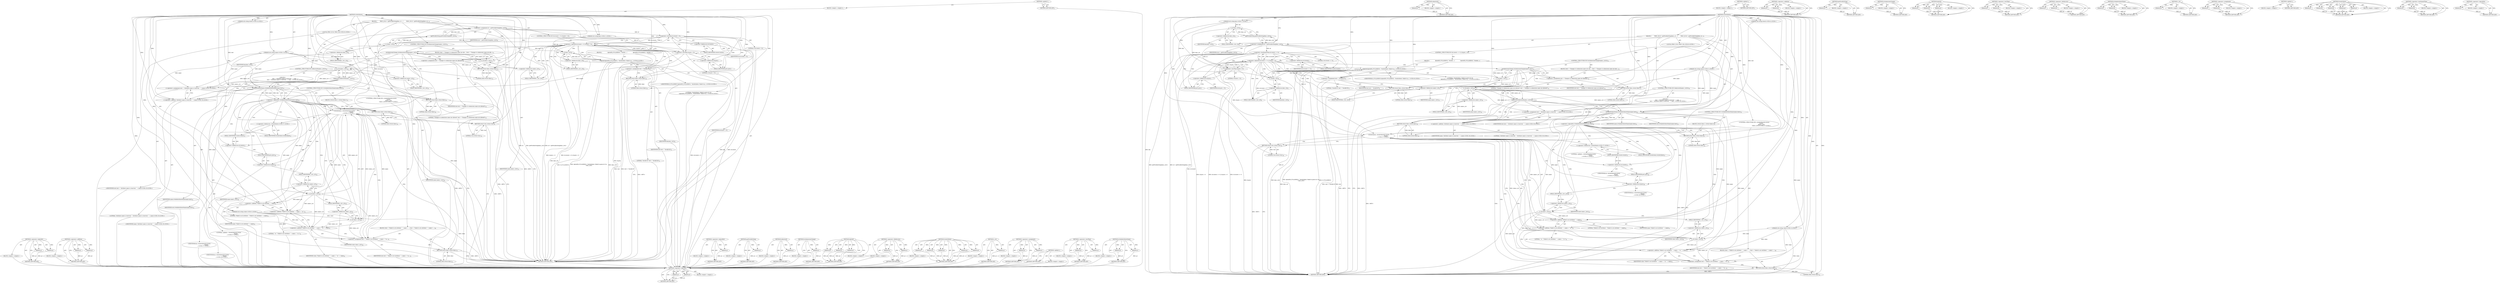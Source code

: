 digraph "&lt;operator&gt;.logicalNot" {
vulnerable_167 [label=<(METHOD,&lt;operator&gt;.logicalOr)>];
vulnerable_168 [label=<(PARAM,p1)>];
vulnerable_169 [label=<(PARAM,p2)>];
vulnerable_170 [label=<(BLOCK,&lt;empty&gt;,&lt;empty&gt;)>];
vulnerable_171 [label=<(METHOD_RETURN,ANY)>];
vulnerable_191 [label=<(METHOD,&lt;operator&gt;.addition)>];
vulnerable_192 [label=<(PARAM,p1)>];
vulnerable_193 [label=<(PARAM,p2)>];
vulnerable_194 [label=<(BLOCK,&lt;empty&gt;,&lt;empty&gt;)>];
vulnerable_195 [label=<(METHOD_RETURN,ANY)>];
vulnerable_6 [label=<(METHOD,&lt;global&gt;)<SUB>1</SUB>>];
vulnerable_7 [label=<(BLOCK,&lt;empty&gt;,&lt;empty&gt;)<SUB>1</SUB>>];
vulnerable_8 [label=<(METHOD,setAttribute)<SUB>1</SUB>>];
vulnerable_9 [label="<(PARAM,std::string key)<SUB>1</SUB>>"];
vulnerable_10 [label="<(PARAM,std::string name)<SUB>2</SUB>>"];
vulnerable_11 [label="<(PARAM,std::string value)<SUB>3</SUB>>"];
vulnerable_12 [label="<(PARAM,std::string &amp;text)<SUB>4</SUB>>"];
vulnerable_13 [label=<(BLOCK,{
        PROC_ID id = getProcByString(key.c_st...,{
        PROC_ID id = getProcByString(key.c_st...)<SUB>5</SUB>>];
vulnerable_14 [label="<(LOCAL,PROC_ID id: PROC_ID)<SUB>6</SUB>>"];
vulnerable_15 [label=<(&lt;operator&gt;.assignment,id = getProcByString(key.c_str()))<SUB>6</SUB>>];
vulnerable_16 [label=<(IDENTIFIER,id,id = getProcByString(key.c_str()))<SUB>6</SUB>>];
vulnerable_17 [label=<(getProcByString,getProcByString(key.c_str()))<SUB>6</SUB>>];
vulnerable_18 [label=<(c_str,key.c_str())<SUB>6</SUB>>];
vulnerable_19 [label=<(&lt;operator&gt;.fieldAccess,key.c_str)<SUB>6</SUB>>];
vulnerable_20 [label=<(IDENTIFIER,key,key.c_str())<SUB>6</SUB>>];
vulnerable_21 [label=<(FIELD_IDENTIFIER,c_str,c_str)<SUB>6</SUB>>];
vulnerable_22 [label=<(CONTROL_STRUCTURE,IF,if (id.cluster &lt; 0 || id.proc &lt; 0))<SUB>7</SUB>>];
vulnerable_23 [label=<(&lt;operator&gt;.logicalOr,id.cluster &lt; 0 || id.proc &lt; 0)<SUB>7</SUB>>];
vulnerable_24 [label=<(&lt;operator&gt;.lessThan,id.cluster &lt; 0)<SUB>7</SUB>>];
vulnerable_25 [label=<(&lt;operator&gt;.fieldAccess,id.cluster)<SUB>7</SUB>>];
vulnerable_26 [label=<(IDENTIFIER,id,id.cluster &lt; 0)<SUB>7</SUB>>];
vulnerable_27 [label=<(FIELD_IDENTIFIER,cluster,cluster)<SUB>7</SUB>>];
vulnerable_28 [label=<(LITERAL,0,id.cluster &lt; 0)<SUB>7</SUB>>];
vulnerable_29 [label=<(&lt;operator&gt;.lessThan,id.proc &lt; 0)<SUB>7</SUB>>];
vulnerable_30 [label=<(&lt;operator&gt;.fieldAccess,id.proc)<SUB>7</SUB>>];
vulnerable_31 [label=<(IDENTIFIER,id,id.proc &lt; 0)<SUB>7</SUB>>];
vulnerable_32 [label=<(FIELD_IDENTIFIER,proc,proc)<SUB>7</SUB>>];
vulnerable_33 [label=<(LITERAL,0,id.proc &lt; 0)<SUB>7</SUB>>];
vulnerable_34 [label=<(BLOCK,{
                dprintf(D_FULLDEBUG, &quot;SetAttr...,{
                dprintf(D_FULLDEBUG, &quot;SetAttr...)<SUB>7</SUB>>];
vulnerable_35 [label="<(dprintf,dprintf(D_FULLDEBUG, &quot;SetAttribute: Failed to p...)<SUB>8</SUB>>"];
vulnerable_36 [label="<(IDENTIFIER,D_FULLDEBUG,dprintf(D_FULLDEBUG, &quot;SetAttribute: Failed to p...)<SUB>8</SUB>>"];
vulnerable_37 [label="<(LITERAL,&quot;SetAttribute: Failed to parse id: %s\n&quot;,dprintf(D_FULLDEBUG, &quot;SetAttribute: Failed to p...)<SUB>8</SUB>>"];
vulnerable_38 [label=<(c_str,key.c_str())<SUB>8</SUB>>];
vulnerable_39 [label=<(&lt;operator&gt;.fieldAccess,key.c_str)<SUB>8</SUB>>];
vulnerable_40 [label=<(IDENTIFIER,key,key.c_str())<SUB>8</SUB>>];
vulnerable_41 [label=<(FIELD_IDENTIFIER,c_str,c_str)<SUB>8</SUB>>];
vulnerable_42 [label=<(&lt;operator&gt;.assignment,text = &quot;Invalid Id&quot;)<SUB>9</SUB>>];
vulnerable_43 [label=<(IDENTIFIER,text,text = &quot;Invalid Id&quot;)<SUB>9</SUB>>];
vulnerable_44 [label=<(LITERAL,&quot;Invalid Id&quot;,text = &quot;Invalid Id&quot;)<SUB>9</SUB>>];
vulnerable_45 [label=<(RETURN,return false;,return false;)<SUB>10</SUB>>];
vulnerable_46 [label=<(LITERAL,false,return false;)<SUB>10</SUB>>];
vulnerable_47 [label=<(CONTROL_STRUCTURE,IF,if (isSubmissionChange(name.c_str())))<SUB>13</SUB>>];
vulnerable_48 [label=<(isSubmissionChange,isSubmissionChange(name.c_str()))<SUB>13</SUB>>];
vulnerable_49 [label=<(c_str,name.c_str())<SUB>13</SUB>>];
vulnerable_50 [label=<(&lt;operator&gt;.fieldAccess,name.c_str)<SUB>13</SUB>>];
vulnerable_51 [label=<(IDENTIFIER,name,name.c_str())<SUB>13</SUB>>];
vulnerable_52 [label=<(FIELD_IDENTIFIER,c_str,c_str)<SUB>13</SUB>>];
vulnerable_53 [label=<(BLOCK,{
		text = &quot;Changes to submission name not allo...,{
		text = &quot;Changes to submission name not allo...)<SUB>13</SUB>>];
vulnerable_54 [label=<(&lt;operator&gt;.assignment,text = &quot;Changes to submission name not allowed&quot;)<SUB>14</SUB>>];
vulnerable_55 [label=<(IDENTIFIER,text,text = &quot;Changes to submission name not allowed&quot;)<SUB>14</SUB>>];
vulnerable_56 [label=<(LITERAL,&quot;Changes to submission name not allowed&quot;,text = &quot;Changes to submission name not allowed&quot;)<SUB>14</SUB>>];
vulnerable_57 [label=<(RETURN,return false;,return false;)<SUB>15</SUB>>];
vulnerable_58 [label=<(LITERAL,false,return false;)<SUB>15</SUB>>];
vulnerable_59 [label=<(CONTROL_STRUCTURE,IF,if (isKeyword(name.c_str())))<SUB>18</SUB>>];
vulnerable_60 [label=<(isKeyword,isKeyword(name.c_str()))<SUB>18</SUB>>];
vulnerable_61 [label=<(c_str,name.c_str())<SUB>18</SUB>>];
vulnerable_62 [label=<(&lt;operator&gt;.fieldAccess,name.c_str)<SUB>18</SUB>>];
vulnerable_63 [label=<(IDENTIFIER,name,name.c_str())<SUB>18</SUB>>];
vulnerable_64 [label=<(FIELD_IDENTIFIER,c_str,c_str)<SUB>18</SUB>>];
vulnerable_65 [label="<(BLOCK,{
		text = &quot;Attribute name is reserved: &quot; + nam...,{
		text = &quot;Attribute name is reserved: &quot; + nam...)<SUB>18</SUB>>"];
vulnerable_66 [label="<(&lt;operator&gt;.assignment,text = &quot;Attribute name is reserved: &quot; + name)<SUB>19</SUB>>"];
vulnerable_67 [label="<(IDENTIFIER,text,text = &quot;Attribute name is reserved: &quot; + name)<SUB>19</SUB>>"];
vulnerable_68 [label="<(&lt;operator&gt;.addition,&quot;Attribute name is reserved: &quot; + name)<SUB>19</SUB>>"];
vulnerable_69 [label="<(LITERAL,&quot;Attribute name is reserved: &quot;,&quot;Attribute name is reserved: &quot; + name)<SUB>19</SUB>>"];
vulnerable_70 [label="<(IDENTIFIER,name,&quot;Attribute name is reserved: &quot; + name)<SUB>19</SUB>>"];
vulnerable_71 [label=<(RETURN,return false;,return false;)<SUB>20</SUB>>];
vulnerable_72 [label=<(LITERAL,false,return false;)<SUB>20</SUB>>];
vulnerable_73 [label=<(CONTROL_STRUCTURE,IF,if (!isValidAttributeName(name,text)))<SUB>23</SUB>>];
vulnerable_74 [label=<(&lt;operator&gt;.logicalNot,!isValidAttributeName(name,text))<SUB>23</SUB>>];
vulnerable_75 [label=<(isValidAttributeName,isValidAttributeName(name,text))<SUB>23</SUB>>];
vulnerable_76 [label=<(IDENTIFIER,name,isValidAttributeName(name,text))<SUB>23</SUB>>];
vulnerable_77 [label=<(IDENTIFIER,text,isValidAttributeName(name,text))<SUB>23</SUB>>];
vulnerable_78 [label=<(BLOCK,{
		return false;
	},{
		return false;
	})<SUB>23</SUB>>];
vulnerable_79 [label=<(RETURN,return false;,return false;)<SUB>24</SUB>>];
vulnerable_80 [label=<(LITERAL,false,return false;)<SUB>24</SUB>>];
vulnerable_81 [label="<(CONTROL_STRUCTURE,IF,if (::SetAttribute(id.cluster,
					   id.proc,
					   name.c_str(),
					   value.c_str())))<SUB>27</SUB>>"];
vulnerable_82 [label="<(SetAttribute,::SetAttribute(id.cluster,
					   id.proc,
			...)<SUB>27</SUB>>"];
vulnerable_83 [label="<(&lt;operator&gt;.fieldAccess,::SetAttribute)<SUB>27</SUB>>"];
vulnerable_84 [label="<(LITERAL,&lt;global&gt;,::SetAttribute(id.cluster,
					   id.proc,
			...)<SUB>27</SUB>>"];
vulnerable_85 [label=<(FIELD_IDENTIFIER,SetAttribute,SetAttribute)<SUB>27</SUB>>];
vulnerable_86 [label=<(&lt;operator&gt;.fieldAccess,id.cluster)<SUB>27</SUB>>];
vulnerable_87 [label="<(IDENTIFIER,id,::SetAttribute(id.cluster,
					   id.proc,
			...)<SUB>27</SUB>>"];
vulnerable_88 [label=<(FIELD_IDENTIFIER,cluster,cluster)<SUB>27</SUB>>];
vulnerable_89 [label=<(&lt;operator&gt;.fieldAccess,id.proc)<SUB>28</SUB>>];
vulnerable_90 [label="<(IDENTIFIER,id,::SetAttribute(id.cluster,
					   id.proc,
			...)<SUB>28</SUB>>"];
vulnerable_91 [label=<(FIELD_IDENTIFIER,proc,proc)<SUB>28</SUB>>];
vulnerable_92 [label=<(c_str,name.c_str())<SUB>29</SUB>>];
vulnerable_93 [label=<(&lt;operator&gt;.fieldAccess,name.c_str)<SUB>29</SUB>>];
vulnerable_94 [label=<(IDENTIFIER,name,name.c_str())<SUB>29</SUB>>];
vulnerable_95 [label=<(FIELD_IDENTIFIER,c_str,c_str)<SUB>29</SUB>>];
vulnerable_96 [label=<(c_str,value.c_str())<SUB>30</SUB>>];
vulnerable_97 [label=<(&lt;operator&gt;.fieldAccess,value.c_str)<SUB>30</SUB>>];
vulnerable_98 [label=<(IDENTIFIER,value,value.c_str())<SUB>30</SUB>>];
vulnerable_99 [label=<(FIELD_IDENTIFIER,c_str,c_str)<SUB>30</SUB>>];
vulnerable_100 [label=<(BLOCK,{
		text = &quot;Failed to set attribute &quot; + name + ...,{
		text = &quot;Failed to set attribute &quot; + name + ...)<SUB>30</SUB>>];
vulnerable_101 [label=<(&lt;operator&gt;.assignment,text = &quot;Failed to set attribute &quot; + name + &quot; to...)<SUB>31</SUB>>];
vulnerable_102 [label=<(IDENTIFIER,text,text = &quot;Failed to set attribute &quot; + name + &quot; to...)<SUB>31</SUB>>];
vulnerable_103 [label=<(&lt;operator&gt;.addition,&quot;Failed to set attribute &quot; + name + &quot; to &quot; + value)<SUB>31</SUB>>];
vulnerable_104 [label=<(&lt;operator&gt;.addition,&quot;Failed to set attribute &quot; + name + &quot; to &quot;)<SUB>31</SUB>>];
vulnerable_105 [label=<(&lt;operator&gt;.addition,&quot;Failed to set attribute &quot; + name)<SUB>31</SUB>>];
vulnerable_106 [label=<(LITERAL,&quot;Failed to set attribute &quot;,&quot;Failed to set attribute &quot; + name)<SUB>31</SUB>>];
vulnerable_107 [label=<(IDENTIFIER,name,&quot;Failed to set attribute &quot; + name)<SUB>31</SUB>>];
vulnerable_108 [label=<(LITERAL,&quot; to &quot;,&quot;Failed to set attribute &quot; + name + &quot; to &quot;)<SUB>31</SUB>>];
vulnerable_109 [label=<(IDENTIFIER,value,&quot;Failed to set attribute &quot; + name + &quot; to &quot; + value)<SUB>31</SUB>>];
vulnerable_110 [label=<(RETURN,return false;,return false;)<SUB>32</SUB>>];
vulnerable_111 [label=<(LITERAL,false,return false;)<SUB>32</SUB>>];
vulnerable_112 [label=<(RETURN,return true;,return true;)<SUB>35</SUB>>];
vulnerable_113 [label=<(LITERAL,true,return true;)<SUB>35</SUB>>];
vulnerable_114 [label=<(METHOD_RETURN,ANY)<SUB>1</SUB>>];
vulnerable_116 [label=<(METHOD_RETURN,ANY)<SUB>1</SUB>>];
vulnerable_196 [label=<(METHOD,&lt;operator&gt;.logicalNot)>];
vulnerable_197 [label=<(PARAM,p1)>];
vulnerable_198 [label=<(BLOCK,&lt;empty&gt;,&lt;empty&gt;)>];
vulnerable_199 [label=<(METHOD_RETURN,ANY)>];
vulnerable_154 [label=<(METHOD,getProcByString)>];
vulnerable_155 [label=<(PARAM,p1)>];
vulnerable_156 [label=<(BLOCK,&lt;empty&gt;,&lt;empty&gt;)>];
vulnerable_157 [label=<(METHOD_RETURN,ANY)>];
vulnerable_187 [label=<(METHOD,isKeyword)>];
vulnerable_188 [label=<(PARAM,p1)>];
vulnerable_189 [label=<(BLOCK,&lt;empty&gt;,&lt;empty&gt;)>];
vulnerable_190 [label=<(METHOD_RETURN,ANY)>];
vulnerable_183 [label=<(METHOD,isSubmissionChange)>];
vulnerable_184 [label=<(PARAM,p1)>];
vulnerable_185 [label=<(BLOCK,&lt;empty&gt;,&lt;empty&gt;)>];
vulnerable_186 [label=<(METHOD_RETURN,ANY)>];
vulnerable_177 [label=<(METHOD,dprintf)>];
vulnerable_178 [label=<(PARAM,p1)>];
vulnerable_179 [label=<(PARAM,p2)>];
vulnerable_180 [label=<(PARAM,p3)>];
vulnerable_181 [label=<(BLOCK,&lt;empty&gt;,&lt;empty&gt;)>];
vulnerable_182 [label=<(METHOD_RETURN,ANY)>];
vulnerable_162 [label=<(METHOD,&lt;operator&gt;.fieldAccess)>];
vulnerable_163 [label=<(PARAM,p1)>];
vulnerable_164 [label=<(PARAM,p2)>];
vulnerable_165 [label=<(BLOCK,&lt;empty&gt;,&lt;empty&gt;)>];
vulnerable_166 [label=<(METHOD_RETURN,ANY)>];
vulnerable_205 [label=<(METHOD,SetAttribute)>];
vulnerable_206 [label=<(PARAM,p1)>];
vulnerable_207 [label=<(PARAM,p2)>];
vulnerable_208 [label=<(PARAM,p3)>];
vulnerable_209 [label=<(PARAM,p4)>];
vulnerable_210 [label=<(PARAM,p5)>];
vulnerable_211 [label=<(BLOCK,&lt;empty&gt;,&lt;empty&gt;)>];
vulnerable_212 [label=<(METHOD_RETURN,ANY)>];
vulnerable_158 [label=<(METHOD,c_str)>];
vulnerable_159 [label=<(PARAM,p1)>];
vulnerable_160 [label=<(BLOCK,&lt;empty&gt;,&lt;empty&gt;)>];
vulnerable_161 [label=<(METHOD_RETURN,ANY)>];
vulnerable_149 [label=<(METHOD,&lt;operator&gt;.assignment)>];
vulnerable_150 [label=<(PARAM,p1)>];
vulnerable_151 [label=<(PARAM,p2)>];
vulnerable_152 [label=<(BLOCK,&lt;empty&gt;,&lt;empty&gt;)>];
vulnerable_153 [label=<(METHOD_RETURN,ANY)>];
vulnerable_143 [label=<(METHOD,&lt;global&gt;)<SUB>1</SUB>>];
vulnerable_144 [label=<(BLOCK,&lt;empty&gt;,&lt;empty&gt;)>];
vulnerable_145 [label=<(METHOD_RETURN,ANY)>];
vulnerable_172 [label=<(METHOD,&lt;operator&gt;.lessThan)>];
vulnerable_173 [label=<(PARAM,p1)>];
vulnerable_174 [label=<(PARAM,p2)>];
vulnerable_175 [label=<(BLOCK,&lt;empty&gt;,&lt;empty&gt;)>];
vulnerable_176 [label=<(METHOD_RETURN,ANY)>];
vulnerable_200 [label=<(METHOD,isValidAttributeName)>];
vulnerable_201 [label=<(PARAM,p1)>];
vulnerable_202 [label=<(PARAM,p2)>];
vulnerable_203 [label=<(BLOCK,&lt;empty&gt;,&lt;empty&gt;)>];
vulnerable_204 [label=<(METHOD_RETURN,ANY)>];
fixed_167 [label=<(METHOD,&lt;operator&gt;.logicalOr)>];
fixed_168 [label=<(PARAM,p1)>];
fixed_169 [label=<(PARAM,p2)>];
fixed_170 [label=<(BLOCK,&lt;empty&gt;,&lt;empty&gt;)>];
fixed_171 [label=<(METHOD_RETURN,ANY)>];
fixed_192 [label=<(METHOD,isKeyword)>];
fixed_193 [label=<(PARAM,p1)>];
fixed_194 [label=<(BLOCK,&lt;empty&gt;,&lt;empty&gt;)>];
fixed_195 [label=<(METHOD_RETURN,ANY)>];
fixed_6 [label=<(METHOD,&lt;global&gt;)<SUB>1</SUB>>];
fixed_7 [label=<(BLOCK,&lt;empty&gt;,&lt;empty&gt;)<SUB>1</SUB>>];
fixed_8 [label=<(METHOD,setAttribute)<SUB>1</SUB>>];
fixed_9 [label="<(PARAM,std::string key)<SUB>1</SUB>>"];
fixed_10 [label="<(PARAM,std::string name)<SUB>2</SUB>>"];
fixed_11 [label="<(PARAM,std::string value)<SUB>3</SUB>>"];
fixed_12 [label="<(PARAM,std::string &amp;text)<SUB>4</SUB>>"];
fixed_13 [label=<(BLOCK,{
        PROC_ID id = getProcByString(key.c_st...,{
        PROC_ID id = getProcByString(key.c_st...)<SUB>5</SUB>>];
fixed_14 [label="<(LOCAL,PROC_ID id: PROC_ID)<SUB>6</SUB>>"];
fixed_15 [label=<(&lt;operator&gt;.assignment,id = getProcByString(key.c_str()))<SUB>6</SUB>>];
fixed_16 [label=<(IDENTIFIER,id,id = getProcByString(key.c_str()))<SUB>6</SUB>>];
fixed_17 [label=<(getProcByString,getProcByString(key.c_str()))<SUB>6</SUB>>];
fixed_18 [label=<(c_str,key.c_str())<SUB>6</SUB>>];
fixed_19 [label=<(&lt;operator&gt;.fieldAccess,key.c_str)<SUB>6</SUB>>];
fixed_20 [label=<(IDENTIFIER,key,key.c_str())<SUB>6</SUB>>];
fixed_21 [label=<(FIELD_IDENTIFIER,c_str,c_str)<SUB>6</SUB>>];
fixed_22 [label=<(CONTROL_STRUCTURE,IF,if (id.cluster &lt;= 0 || id.proc &lt; 0))<SUB>7</SUB>>];
fixed_23 [label=<(&lt;operator&gt;.logicalOr,id.cluster &lt;= 0 || id.proc &lt; 0)<SUB>7</SUB>>];
fixed_24 [label=<(&lt;operator&gt;.lessEqualsThan,id.cluster &lt;= 0)<SUB>7</SUB>>];
fixed_25 [label=<(&lt;operator&gt;.fieldAccess,id.cluster)<SUB>7</SUB>>];
fixed_26 [label=<(IDENTIFIER,id,id.cluster &lt;= 0)<SUB>7</SUB>>];
fixed_27 [label=<(FIELD_IDENTIFIER,cluster,cluster)<SUB>7</SUB>>];
fixed_28 [label=<(LITERAL,0,id.cluster &lt;= 0)<SUB>7</SUB>>];
fixed_29 [label=<(&lt;operator&gt;.lessThan,id.proc &lt; 0)<SUB>7</SUB>>];
fixed_30 [label=<(&lt;operator&gt;.fieldAccess,id.proc)<SUB>7</SUB>>];
fixed_31 [label=<(IDENTIFIER,id,id.proc &lt; 0)<SUB>7</SUB>>];
fixed_32 [label=<(FIELD_IDENTIFIER,proc,proc)<SUB>7</SUB>>];
fixed_33 [label=<(LITERAL,0,id.proc &lt; 0)<SUB>7</SUB>>];
fixed_34 [label=<(BLOCK,{
                dprintf(D_FULLDEBUG, &quot;SetAttr...,{
                dprintf(D_FULLDEBUG, &quot;SetAttr...)<SUB>7</SUB>>];
fixed_35 [label="<(dprintf,dprintf(D_FULLDEBUG, &quot;SetAttribute: Failed to p...)<SUB>8</SUB>>"];
fixed_36 [label="<(IDENTIFIER,D_FULLDEBUG,dprintf(D_FULLDEBUG, &quot;SetAttribute: Failed to p...)<SUB>8</SUB>>"];
fixed_37 [label="<(LITERAL,&quot;SetAttribute: Failed to parse id: %s\n&quot;,dprintf(D_FULLDEBUG, &quot;SetAttribute: Failed to p...)<SUB>8</SUB>>"];
fixed_38 [label=<(c_str,key.c_str())<SUB>8</SUB>>];
fixed_39 [label=<(&lt;operator&gt;.fieldAccess,key.c_str)<SUB>8</SUB>>];
fixed_40 [label=<(IDENTIFIER,key,key.c_str())<SUB>8</SUB>>];
fixed_41 [label=<(FIELD_IDENTIFIER,c_str,c_str)<SUB>8</SUB>>];
fixed_42 [label=<(&lt;operator&gt;.assignment,text = &quot;Invalid Id&quot;)<SUB>9</SUB>>];
fixed_43 [label=<(IDENTIFIER,text,text = &quot;Invalid Id&quot;)<SUB>9</SUB>>];
fixed_44 [label=<(LITERAL,&quot;Invalid Id&quot;,text = &quot;Invalid Id&quot;)<SUB>9</SUB>>];
fixed_45 [label=<(RETURN,return false;,return false;)<SUB>10</SUB>>];
fixed_46 [label=<(LITERAL,false,return false;)<SUB>10</SUB>>];
fixed_47 [label=<(CONTROL_STRUCTURE,IF,if (isSubmissionChange(name.c_str())))<SUB>13</SUB>>];
fixed_48 [label=<(isSubmissionChange,isSubmissionChange(name.c_str()))<SUB>13</SUB>>];
fixed_49 [label=<(c_str,name.c_str())<SUB>13</SUB>>];
fixed_50 [label=<(&lt;operator&gt;.fieldAccess,name.c_str)<SUB>13</SUB>>];
fixed_51 [label=<(IDENTIFIER,name,name.c_str())<SUB>13</SUB>>];
fixed_52 [label=<(FIELD_IDENTIFIER,c_str,c_str)<SUB>13</SUB>>];
fixed_53 [label=<(BLOCK,{
		text = &quot;Changes to submission name not allo...,{
		text = &quot;Changes to submission name not allo...)<SUB>13</SUB>>];
fixed_54 [label=<(&lt;operator&gt;.assignment,text = &quot;Changes to submission name not allowed&quot;)<SUB>14</SUB>>];
fixed_55 [label=<(IDENTIFIER,text,text = &quot;Changes to submission name not allowed&quot;)<SUB>14</SUB>>];
fixed_56 [label=<(LITERAL,&quot;Changes to submission name not allowed&quot;,text = &quot;Changes to submission name not allowed&quot;)<SUB>14</SUB>>];
fixed_57 [label=<(RETURN,return false;,return false;)<SUB>15</SUB>>];
fixed_58 [label=<(LITERAL,false,return false;)<SUB>15</SUB>>];
fixed_59 [label=<(CONTROL_STRUCTURE,IF,if (isKeyword(name.c_str())))<SUB>18</SUB>>];
fixed_60 [label=<(isKeyword,isKeyword(name.c_str()))<SUB>18</SUB>>];
fixed_61 [label=<(c_str,name.c_str())<SUB>18</SUB>>];
fixed_62 [label=<(&lt;operator&gt;.fieldAccess,name.c_str)<SUB>18</SUB>>];
fixed_63 [label=<(IDENTIFIER,name,name.c_str())<SUB>18</SUB>>];
fixed_64 [label=<(FIELD_IDENTIFIER,c_str,c_str)<SUB>18</SUB>>];
fixed_65 [label="<(BLOCK,{
		text = &quot;Attribute name is reserved: &quot; + nam...,{
		text = &quot;Attribute name is reserved: &quot; + nam...)<SUB>18</SUB>>"];
fixed_66 [label="<(&lt;operator&gt;.assignment,text = &quot;Attribute name is reserved: &quot; + name)<SUB>19</SUB>>"];
fixed_67 [label="<(IDENTIFIER,text,text = &quot;Attribute name is reserved: &quot; + name)<SUB>19</SUB>>"];
fixed_68 [label="<(&lt;operator&gt;.addition,&quot;Attribute name is reserved: &quot; + name)<SUB>19</SUB>>"];
fixed_69 [label="<(LITERAL,&quot;Attribute name is reserved: &quot;,&quot;Attribute name is reserved: &quot; + name)<SUB>19</SUB>>"];
fixed_70 [label="<(IDENTIFIER,name,&quot;Attribute name is reserved: &quot; + name)<SUB>19</SUB>>"];
fixed_71 [label=<(RETURN,return false;,return false;)<SUB>20</SUB>>];
fixed_72 [label=<(LITERAL,false,return false;)<SUB>20</SUB>>];
fixed_73 [label=<(CONTROL_STRUCTURE,IF,if (!isValidAttributeName(name,text)))<SUB>23</SUB>>];
fixed_74 [label=<(&lt;operator&gt;.logicalNot,!isValidAttributeName(name,text))<SUB>23</SUB>>];
fixed_75 [label=<(isValidAttributeName,isValidAttributeName(name,text))<SUB>23</SUB>>];
fixed_76 [label=<(IDENTIFIER,name,isValidAttributeName(name,text))<SUB>23</SUB>>];
fixed_77 [label=<(IDENTIFIER,text,isValidAttributeName(name,text))<SUB>23</SUB>>];
fixed_78 [label=<(BLOCK,{
		return false;
	},{
		return false;
	})<SUB>23</SUB>>];
fixed_79 [label=<(RETURN,return false;,return false;)<SUB>24</SUB>>];
fixed_80 [label=<(LITERAL,false,return false;)<SUB>24</SUB>>];
fixed_81 [label="<(CONTROL_STRUCTURE,IF,if (::SetAttribute(id.cluster,
					   id.proc,
					   name.c_str(),
					   value.c_str())))<SUB>27</SUB>>"];
fixed_82 [label="<(SetAttribute,::SetAttribute(id.cluster,
					   id.proc,
			...)<SUB>27</SUB>>"];
fixed_83 [label="<(&lt;operator&gt;.fieldAccess,::SetAttribute)<SUB>27</SUB>>"];
fixed_84 [label="<(LITERAL,&lt;global&gt;,::SetAttribute(id.cluster,
					   id.proc,
			...)<SUB>27</SUB>>"];
fixed_85 [label=<(FIELD_IDENTIFIER,SetAttribute,SetAttribute)<SUB>27</SUB>>];
fixed_86 [label=<(&lt;operator&gt;.fieldAccess,id.cluster)<SUB>27</SUB>>];
fixed_87 [label="<(IDENTIFIER,id,::SetAttribute(id.cluster,
					   id.proc,
			...)<SUB>27</SUB>>"];
fixed_88 [label=<(FIELD_IDENTIFIER,cluster,cluster)<SUB>27</SUB>>];
fixed_89 [label=<(&lt;operator&gt;.fieldAccess,id.proc)<SUB>28</SUB>>];
fixed_90 [label="<(IDENTIFIER,id,::SetAttribute(id.cluster,
					   id.proc,
			...)<SUB>28</SUB>>"];
fixed_91 [label=<(FIELD_IDENTIFIER,proc,proc)<SUB>28</SUB>>];
fixed_92 [label=<(c_str,name.c_str())<SUB>29</SUB>>];
fixed_93 [label=<(&lt;operator&gt;.fieldAccess,name.c_str)<SUB>29</SUB>>];
fixed_94 [label=<(IDENTIFIER,name,name.c_str())<SUB>29</SUB>>];
fixed_95 [label=<(FIELD_IDENTIFIER,c_str,c_str)<SUB>29</SUB>>];
fixed_96 [label=<(c_str,value.c_str())<SUB>30</SUB>>];
fixed_97 [label=<(&lt;operator&gt;.fieldAccess,value.c_str)<SUB>30</SUB>>];
fixed_98 [label=<(IDENTIFIER,value,value.c_str())<SUB>30</SUB>>];
fixed_99 [label=<(FIELD_IDENTIFIER,c_str,c_str)<SUB>30</SUB>>];
fixed_100 [label=<(BLOCK,{
		text = &quot;Failed to set attribute &quot; + name + ...,{
		text = &quot;Failed to set attribute &quot; + name + ...)<SUB>30</SUB>>];
fixed_101 [label=<(&lt;operator&gt;.assignment,text = &quot;Failed to set attribute &quot; + name + &quot; to...)<SUB>31</SUB>>];
fixed_102 [label=<(IDENTIFIER,text,text = &quot;Failed to set attribute &quot; + name + &quot; to...)<SUB>31</SUB>>];
fixed_103 [label=<(&lt;operator&gt;.addition,&quot;Failed to set attribute &quot; + name + &quot; to &quot; + value)<SUB>31</SUB>>];
fixed_104 [label=<(&lt;operator&gt;.addition,&quot;Failed to set attribute &quot; + name + &quot; to &quot;)<SUB>31</SUB>>];
fixed_105 [label=<(&lt;operator&gt;.addition,&quot;Failed to set attribute &quot; + name)<SUB>31</SUB>>];
fixed_106 [label=<(LITERAL,&quot;Failed to set attribute &quot;,&quot;Failed to set attribute &quot; + name)<SUB>31</SUB>>];
fixed_107 [label=<(IDENTIFIER,name,&quot;Failed to set attribute &quot; + name)<SUB>31</SUB>>];
fixed_108 [label=<(LITERAL,&quot; to &quot;,&quot;Failed to set attribute &quot; + name + &quot; to &quot;)<SUB>31</SUB>>];
fixed_109 [label=<(IDENTIFIER,value,&quot;Failed to set attribute &quot; + name + &quot; to &quot; + value)<SUB>31</SUB>>];
fixed_110 [label=<(RETURN,return false;,return false;)<SUB>32</SUB>>];
fixed_111 [label=<(LITERAL,false,return false;)<SUB>32</SUB>>];
fixed_112 [label=<(RETURN,return true;,return true;)<SUB>35</SUB>>];
fixed_113 [label=<(LITERAL,true,return true;)<SUB>35</SUB>>];
fixed_114 [label=<(METHOD_RETURN,ANY)<SUB>1</SUB>>];
fixed_116 [label=<(METHOD_RETURN,ANY)<SUB>1</SUB>>];
fixed_196 [label=<(METHOD,&lt;operator&gt;.addition)>];
fixed_197 [label=<(PARAM,p1)>];
fixed_198 [label=<(PARAM,p2)>];
fixed_199 [label=<(BLOCK,&lt;empty&gt;,&lt;empty&gt;)>];
fixed_200 [label=<(METHOD_RETURN,ANY)>];
fixed_154 [label=<(METHOD,getProcByString)>];
fixed_155 [label=<(PARAM,p1)>];
fixed_156 [label=<(BLOCK,&lt;empty&gt;,&lt;empty&gt;)>];
fixed_157 [label=<(METHOD_RETURN,ANY)>];
fixed_188 [label=<(METHOD,isSubmissionChange)>];
fixed_189 [label=<(PARAM,p1)>];
fixed_190 [label=<(BLOCK,&lt;empty&gt;,&lt;empty&gt;)>];
fixed_191 [label=<(METHOD_RETURN,ANY)>];
fixed_182 [label=<(METHOD,dprintf)>];
fixed_183 [label=<(PARAM,p1)>];
fixed_184 [label=<(PARAM,p2)>];
fixed_185 [label=<(PARAM,p3)>];
fixed_186 [label=<(BLOCK,&lt;empty&gt;,&lt;empty&gt;)>];
fixed_187 [label=<(METHOD_RETURN,ANY)>];
fixed_177 [label=<(METHOD,&lt;operator&gt;.lessThan)>];
fixed_178 [label=<(PARAM,p1)>];
fixed_179 [label=<(PARAM,p2)>];
fixed_180 [label=<(BLOCK,&lt;empty&gt;,&lt;empty&gt;)>];
fixed_181 [label=<(METHOD_RETURN,ANY)>];
fixed_162 [label=<(METHOD,&lt;operator&gt;.fieldAccess)>];
fixed_163 [label=<(PARAM,p1)>];
fixed_164 [label=<(PARAM,p2)>];
fixed_165 [label=<(BLOCK,&lt;empty&gt;,&lt;empty&gt;)>];
fixed_166 [label=<(METHOD_RETURN,ANY)>];
fixed_205 [label=<(METHOD,isValidAttributeName)>];
fixed_206 [label=<(PARAM,p1)>];
fixed_207 [label=<(PARAM,p2)>];
fixed_208 [label=<(BLOCK,&lt;empty&gt;,&lt;empty&gt;)>];
fixed_209 [label=<(METHOD_RETURN,ANY)>];
fixed_158 [label=<(METHOD,c_str)>];
fixed_159 [label=<(PARAM,p1)>];
fixed_160 [label=<(BLOCK,&lt;empty&gt;,&lt;empty&gt;)>];
fixed_161 [label=<(METHOD_RETURN,ANY)>];
fixed_149 [label=<(METHOD,&lt;operator&gt;.assignment)>];
fixed_150 [label=<(PARAM,p1)>];
fixed_151 [label=<(PARAM,p2)>];
fixed_152 [label=<(BLOCK,&lt;empty&gt;,&lt;empty&gt;)>];
fixed_153 [label=<(METHOD_RETURN,ANY)>];
fixed_143 [label=<(METHOD,&lt;global&gt;)<SUB>1</SUB>>];
fixed_144 [label=<(BLOCK,&lt;empty&gt;,&lt;empty&gt;)>];
fixed_145 [label=<(METHOD_RETURN,ANY)>];
fixed_210 [label=<(METHOD,SetAttribute)>];
fixed_211 [label=<(PARAM,p1)>];
fixed_212 [label=<(PARAM,p2)>];
fixed_213 [label=<(PARAM,p3)>];
fixed_214 [label=<(PARAM,p4)>];
fixed_215 [label=<(PARAM,p5)>];
fixed_216 [label=<(BLOCK,&lt;empty&gt;,&lt;empty&gt;)>];
fixed_217 [label=<(METHOD_RETURN,ANY)>];
fixed_172 [label=<(METHOD,&lt;operator&gt;.lessEqualsThan)>];
fixed_173 [label=<(PARAM,p1)>];
fixed_174 [label=<(PARAM,p2)>];
fixed_175 [label=<(BLOCK,&lt;empty&gt;,&lt;empty&gt;)>];
fixed_176 [label=<(METHOD_RETURN,ANY)>];
fixed_201 [label=<(METHOD,&lt;operator&gt;.logicalNot)>];
fixed_202 [label=<(PARAM,p1)>];
fixed_203 [label=<(BLOCK,&lt;empty&gt;,&lt;empty&gt;)>];
fixed_204 [label=<(METHOD_RETURN,ANY)>];
vulnerable_167 -> vulnerable_168  [key=0, label="AST: "];
vulnerable_167 -> vulnerable_168  [key=1, label="DDG: "];
vulnerable_167 -> vulnerable_170  [key=0, label="AST: "];
vulnerable_167 -> vulnerable_169  [key=0, label="AST: "];
vulnerable_167 -> vulnerable_169  [key=1, label="DDG: "];
vulnerable_167 -> vulnerable_171  [key=0, label="AST: "];
vulnerable_167 -> vulnerable_171  [key=1, label="CFG: "];
vulnerable_168 -> vulnerable_171  [key=0, label="DDG: p1"];
vulnerable_169 -> vulnerable_171  [key=0, label="DDG: p2"];
vulnerable_170 -> fixed_167  [key=0];
vulnerable_171 -> fixed_167  [key=0];
vulnerable_191 -> vulnerable_192  [key=0, label="AST: "];
vulnerable_191 -> vulnerable_192  [key=1, label="DDG: "];
vulnerable_191 -> vulnerable_194  [key=0, label="AST: "];
vulnerable_191 -> vulnerable_193  [key=0, label="AST: "];
vulnerable_191 -> vulnerable_193  [key=1, label="DDG: "];
vulnerable_191 -> vulnerable_195  [key=0, label="AST: "];
vulnerable_191 -> vulnerable_195  [key=1, label="CFG: "];
vulnerable_192 -> vulnerable_195  [key=0, label="DDG: p1"];
vulnerable_193 -> vulnerable_195  [key=0, label="DDG: p2"];
vulnerable_194 -> fixed_167  [key=0];
vulnerable_195 -> fixed_167  [key=0];
vulnerable_6 -> vulnerable_7  [key=0, label="AST: "];
vulnerable_6 -> vulnerable_116  [key=0, label="AST: "];
vulnerable_6 -> vulnerable_116  [key=1, label="CFG: "];
vulnerable_7 -> vulnerable_8  [key=0, label="AST: "];
vulnerable_8 -> vulnerable_9  [key=0, label="AST: "];
vulnerable_8 -> vulnerable_9  [key=1, label="DDG: "];
vulnerable_8 -> vulnerable_10  [key=0, label="AST: "];
vulnerable_8 -> vulnerable_10  [key=1, label="DDG: "];
vulnerable_8 -> vulnerable_11  [key=0, label="AST: "];
vulnerable_8 -> vulnerable_11  [key=1, label="DDG: "];
vulnerable_8 -> vulnerable_12  [key=0, label="AST: "];
vulnerable_8 -> vulnerable_12  [key=1, label="DDG: "];
vulnerable_8 -> vulnerable_13  [key=0, label="AST: "];
vulnerable_8 -> vulnerable_114  [key=0, label="AST: "];
vulnerable_8 -> vulnerable_21  [key=0, label="CFG: "];
vulnerable_8 -> vulnerable_112  [key=0, label="DDG: "];
vulnerable_8 -> vulnerable_113  [key=0, label="DDG: "];
vulnerable_8 -> vulnerable_42  [key=0, label="DDG: "];
vulnerable_8 -> vulnerable_45  [key=0, label="DDG: "];
vulnerable_8 -> vulnerable_54  [key=0, label="DDG: "];
vulnerable_8 -> vulnerable_57  [key=0, label="DDG: "];
vulnerable_8 -> vulnerable_66  [key=0, label="DDG: "];
vulnerable_8 -> vulnerable_71  [key=0, label="DDG: "];
vulnerable_8 -> vulnerable_79  [key=0, label="DDG: "];
vulnerable_8 -> vulnerable_101  [key=0, label="DDG: "];
vulnerable_8 -> vulnerable_110  [key=0, label="DDG: "];
vulnerable_8 -> vulnerable_24  [key=0, label="DDG: "];
vulnerable_8 -> vulnerable_29  [key=0, label="DDG: "];
vulnerable_8 -> vulnerable_35  [key=0, label="DDG: "];
vulnerable_8 -> vulnerable_46  [key=0, label="DDG: "];
vulnerable_8 -> vulnerable_58  [key=0, label="DDG: "];
vulnerable_8 -> vulnerable_72  [key=0, label="DDG: "];
vulnerable_8 -> vulnerable_75  [key=0, label="DDG: "];
vulnerable_8 -> vulnerable_80  [key=0, label="DDG: "];
vulnerable_8 -> vulnerable_111  [key=0, label="DDG: "];
vulnerable_8 -> vulnerable_68  [key=0, label="DDG: "];
vulnerable_8 -> vulnerable_103  [key=0, label="DDG: "];
vulnerable_8 -> vulnerable_104  [key=0, label="DDG: "];
vulnerable_8 -> vulnerable_105  [key=0, label="DDG: "];
vulnerable_9 -> vulnerable_114  [key=0, label="DDG: key"];
vulnerable_9 -> vulnerable_18  [key=0, label="DDG: key"];
vulnerable_9 -> vulnerable_38  [key=0, label="DDG: key"];
vulnerable_10 -> vulnerable_114  [key=0, label="DDG: name"];
vulnerable_10 -> vulnerable_66  [key=0, label="DDG: name"];
vulnerable_10 -> vulnerable_49  [key=0, label="DDG: name"];
vulnerable_10 -> vulnerable_61  [key=0, label="DDG: name"];
vulnerable_10 -> vulnerable_75  [key=0, label="DDG: name"];
vulnerable_10 -> vulnerable_68  [key=0, label="DDG: name"];
vulnerable_11 -> vulnerable_114  [key=0, label="DDG: value"];
vulnerable_11 -> vulnerable_101  [key=0, label="DDG: value"];
vulnerable_11 -> vulnerable_96  [key=0, label="DDG: value"];
vulnerable_11 -> vulnerable_103  [key=0, label="DDG: value"];
vulnerable_12 -> vulnerable_75  [key=0, label="DDG: text"];
vulnerable_13 -> vulnerable_14  [key=0, label="AST: "];
vulnerable_13 -> vulnerable_15  [key=0, label="AST: "];
vulnerable_13 -> vulnerable_22  [key=0, label="AST: "];
vulnerable_13 -> vulnerable_47  [key=0, label="AST: "];
vulnerable_13 -> vulnerable_59  [key=0, label="AST: "];
vulnerable_13 -> vulnerable_73  [key=0, label="AST: "];
vulnerable_13 -> vulnerable_81  [key=0, label="AST: "];
vulnerable_13 -> vulnerable_112  [key=0, label="AST: "];
vulnerable_14 -> fixed_167  [key=0];
vulnerable_15 -> vulnerable_16  [key=0, label="AST: "];
vulnerable_15 -> vulnerable_17  [key=0, label="AST: "];
vulnerable_15 -> vulnerable_27  [key=0, label="CFG: "];
vulnerable_15 -> vulnerable_114  [key=0, label="DDG: id"];
vulnerable_15 -> vulnerable_114  [key=1, label="DDG: getProcByString(key.c_str())"];
vulnerable_15 -> vulnerable_114  [key=2, label="DDG: id = getProcByString(key.c_str())"];
vulnerable_15 -> vulnerable_82  [key=0, label="DDG: id"];
vulnerable_15 -> vulnerable_24  [key=0, label="DDG: id"];
vulnerable_15 -> vulnerable_29  [key=0, label="DDG: id"];
vulnerable_16 -> fixed_167  [key=0];
vulnerable_17 -> vulnerable_18  [key=0, label="AST: "];
vulnerable_17 -> vulnerable_15  [key=0, label="CFG: "];
vulnerable_17 -> vulnerable_15  [key=1, label="DDG: key.c_str()"];
vulnerable_18 -> vulnerable_19  [key=0, label="AST: "];
vulnerable_18 -> vulnerable_17  [key=0, label="CFG: "];
vulnerable_18 -> vulnerable_17  [key=1, label="DDG: key.c_str"];
vulnerable_18 -> vulnerable_38  [key=0, label="DDG: key.c_str"];
vulnerable_19 -> vulnerable_20  [key=0, label="AST: "];
vulnerable_19 -> vulnerable_21  [key=0, label="AST: "];
vulnerable_19 -> vulnerable_18  [key=0, label="CFG: "];
vulnerable_20 -> fixed_167  [key=0];
vulnerable_21 -> vulnerable_19  [key=0, label="CFG: "];
vulnerable_22 -> vulnerable_23  [key=0, label="AST: "];
vulnerable_22 -> vulnerable_34  [key=0, label="AST: "];
vulnerable_23 -> vulnerable_24  [key=0, label="AST: "];
vulnerable_23 -> vulnerable_29  [key=0, label="AST: "];
vulnerable_23 -> vulnerable_41  [key=0, label="CFG: "];
vulnerable_23 -> vulnerable_41  [key=1, label="CDG: "];
vulnerable_23 -> vulnerable_52  [key=0, label="CFG: "];
vulnerable_23 -> vulnerable_52  [key=1, label="CDG: "];
vulnerable_23 -> vulnerable_114  [key=0, label="DDG: id.cluster &lt; 0"];
vulnerable_23 -> vulnerable_114  [key=1, label="DDG: id.proc &lt; 0"];
vulnerable_23 -> vulnerable_114  [key=2, label="DDG: id.cluster &lt; 0 || id.proc &lt; 0"];
vulnerable_23 -> vulnerable_48  [key=0, label="CDG: "];
vulnerable_23 -> vulnerable_49  [key=0, label="CDG: "];
vulnerable_23 -> vulnerable_42  [key=0, label="CDG: "];
vulnerable_23 -> vulnerable_38  [key=0, label="CDG: "];
vulnerable_23 -> vulnerable_45  [key=0, label="CDG: "];
vulnerable_23 -> vulnerable_50  [key=0, label="CDG: "];
vulnerable_23 -> vulnerable_35  [key=0, label="CDG: "];
vulnerable_23 -> vulnerable_39  [key=0, label="CDG: "];
vulnerable_24 -> vulnerable_25  [key=0, label="AST: "];
vulnerable_24 -> vulnerable_28  [key=0, label="AST: "];
vulnerable_24 -> vulnerable_23  [key=0, label="CFG: "];
vulnerable_24 -> vulnerable_23  [key=1, label="DDG: id.cluster"];
vulnerable_24 -> vulnerable_23  [key=2, label="DDG: 0"];
vulnerable_24 -> vulnerable_32  [key=0, label="CFG: "];
vulnerable_24 -> vulnerable_32  [key=1, label="CDG: "];
vulnerable_24 -> vulnerable_114  [key=0, label="DDG: id.cluster"];
vulnerable_24 -> vulnerable_82  [key=0, label="DDG: id.cluster"];
vulnerable_24 -> vulnerable_30  [key=0, label="CDG: "];
vulnerable_24 -> vulnerable_29  [key=0, label="CDG: "];
vulnerable_25 -> vulnerable_26  [key=0, label="AST: "];
vulnerable_25 -> vulnerable_27  [key=0, label="AST: "];
vulnerable_25 -> vulnerable_24  [key=0, label="CFG: "];
vulnerable_26 -> fixed_167  [key=0];
vulnerable_27 -> vulnerable_25  [key=0, label="CFG: "];
vulnerable_28 -> fixed_167  [key=0];
vulnerable_29 -> vulnerable_30  [key=0, label="AST: "];
vulnerable_29 -> vulnerable_33  [key=0, label="AST: "];
vulnerable_29 -> vulnerable_23  [key=0, label="CFG: "];
vulnerable_29 -> vulnerable_23  [key=1, label="DDG: id.proc"];
vulnerable_29 -> vulnerable_23  [key=2, label="DDG: 0"];
vulnerable_29 -> vulnerable_114  [key=0, label="DDG: id.proc"];
vulnerable_29 -> vulnerable_82  [key=0, label="DDG: id.proc"];
vulnerable_30 -> vulnerable_31  [key=0, label="AST: "];
vulnerable_30 -> vulnerable_32  [key=0, label="AST: "];
vulnerable_30 -> vulnerable_29  [key=0, label="CFG: "];
vulnerable_31 -> fixed_167  [key=0];
vulnerable_32 -> vulnerable_30  [key=0, label="CFG: "];
vulnerable_33 -> fixed_167  [key=0];
vulnerable_34 -> vulnerable_35  [key=0, label="AST: "];
vulnerable_34 -> vulnerable_42  [key=0, label="AST: "];
vulnerable_34 -> vulnerable_45  [key=0, label="AST: "];
vulnerable_35 -> vulnerable_36  [key=0, label="AST: "];
vulnerable_35 -> vulnerable_37  [key=0, label="AST: "];
vulnerable_35 -> vulnerable_38  [key=0, label="AST: "];
vulnerable_35 -> vulnerable_42  [key=0, label="CFG: "];
vulnerable_35 -> vulnerable_114  [key=0, label="DDG: key.c_str()"];
vulnerable_35 -> vulnerable_114  [key=1, label="DDG: dprintf(D_FULLDEBUG, &quot;SetAttribute: Failed to parse id: %s\n&quot;, key.c_str())"];
vulnerable_35 -> vulnerable_114  [key=2, label="DDG: D_FULLDEBUG"];
vulnerable_36 -> fixed_167  [key=0];
vulnerable_37 -> fixed_167  [key=0];
vulnerable_38 -> vulnerable_39  [key=0, label="AST: "];
vulnerable_38 -> vulnerable_35  [key=0, label="CFG: "];
vulnerable_38 -> vulnerable_35  [key=1, label="DDG: key.c_str"];
vulnerable_38 -> vulnerable_114  [key=0, label="DDG: key.c_str"];
vulnerable_39 -> vulnerable_40  [key=0, label="AST: "];
vulnerable_39 -> vulnerable_41  [key=0, label="AST: "];
vulnerable_39 -> vulnerable_38  [key=0, label="CFG: "];
vulnerable_40 -> fixed_167  [key=0];
vulnerable_41 -> vulnerable_39  [key=0, label="CFG: "];
vulnerable_42 -> vulnerable_43  [key=0, label="AST: "];
vulnerable_42 -> vulnerable_44  [key=0, label="AST: "];
vulnerable_42 -> vulnerable_45  [key=0, label="CFG: "];
vulnerable_42 -> vulnerable_114  [key=0, label="DDG: text"];
vulnerable_42 -> vulnerable_114  [key=1, label="DDG: text = &quot;Invalid Id&quot;"];
vulnerable_43 -> fixed_167  [key=0];
vulnerable_44 -> fixed_167  [key=0];
vulnerable_45 -> vulnerable_46  [key=0, label="AST: "];
vulnerable_45 -> vulnerable_114  [key=0, label="CFG: "];
vulnerable_45 -> vulnerable_114  [key=1, label="DDG: &lt;RET&gt;"];
vulnerable_46 -> vulnerable_45  [key=0, label="DDG: false"];
vulnerable_47 -> vulnerable_48  [key=0, label="AST: "];
vulnerable_47 -> vulnerable_53  [key=0, label="AST: "];
vulnerable_48 -> vulnerable_49  [key=0, label="AST: "];
vulnerable_48 -> vulnerable_54  [key=0, label="CFG: "];
vulnerable_48 -> vulnerable_54  [key=1, label="CDG: "];
vulnerable_48 -> vulnerable_64  [key=0, label="CFG: "];
vulnerable_48 -> vulnerable_64  [key=1, label="CDG: "];
vulnerable_48 -> vulnerable_60  [key=0, label="CDG: "];
vulnerable_48 -> vulnerable_57  [key=0, label="CDG: "];
vulnerable_48 -> vulnerable_61  [key=0, label="CDG: "];
vulnerable_48 -> vulnerable_62  [key=0, label="CDG: "];
vulnerable_49 -> vulnerable_50  [key=0, label="AST: "];
vulnerable_49 -> vulnerable_48  [key=0, label="CFG: "];
vulnerable_49 -> vulnerable_48  [key=1, label="DDG: name.c_str"];
vulnerable_49 -> vulnerable_61  [key=0, label="DDG: name.c_str"];
vulnerable_50 -> vulnerable_51  [key=0, label="AST: "];
vulnerable_50 -> vulnerable_52  [key=0, label="AST: "];
vulnerable_50 -> vulnerable_49  [key=0, label="CFG: "];
vulnerable_51 -> fixed_167  [key=0];
vulnerable_52 -> vulnerable_50  [key=0, label="CFG: "];
vulnerable_53 -> vulnerable_54  [key=0, label="AST: "];
vulnerable_53 -> vulnerable_57  [key=0, label="AST: "];
vulnerable_54 -> vulnerable_55  [key=0, label="AST: "];
vulnerable_54 -> vulnerable_56  [key=0, label="AST: "];
vulnerable_54 -> vulnerable_57  [key=0, label="CFG: "];
vulnerable_55 -> fixed_167  [key=0];
vulnerable_56 -> fixed_167  [key=0];
vulnerable_57 -> vulnerable_58  [key=0, label="AST: "];
vulnerable_57 -> vulnerable_114  [key=0, label="CFG: "];
vulnerable_57 -> vulnerable_114  [key=1, label="DDG: &lt;RET&gt;"];
vulnerable_58 -> vulnerable_57  [key=0, label="DDG: false"];
vulnerable_59 -> vulnerable_60  [key=0, label="AST: "];
vulnerable_59 -> vulnerable_65  [key=0, label="AST: "];
vulnerable_60 -> vulnerable_61  [key=0, label="AST: "];
vulnerable_60 -> vulnerable_68  [key=0, label="CFG: "];
vulnerable_60 -> vulnerable_68  [key=1, label="CDG: "];
vulnerable_60 -> vulnerable_75  [key=0, label="CFG: "];
vulnerable_60 -> vulnerable_75  [key=1, label="CDG: "];
vulnerable_60 -> vulnerable_66  [key=0, label="CDG: "];
vulnerable_60 -> vulnerable_74  [key=0, label="CDG: "];
vulnerable_60 -> vulnerable_71  [key=0, label="CDG: "];
vulnerable_61 -> vulnerable_62  [key=0, label="AST: "];
vulnerable_61 -> vulnerable_60  [key=0, label="CFG: "];
vulnerable_61 -> vulnerable_60  [key=1, label="DDG: name.c_str"];
vulnerable_61 -> vulnerable_66  [key=0, label="DDG: name.c_str"];
vulnerable_61 -> vulnerable_75  [key=0, label="DDG: name.c_str"];
vulnerable_61 -> vulnerable_68  [key=0, label="DDG: name.c_str"];
vulnerable_62 -> vulnerable_63  [key=0, label="AST: "];
vulnerable_62 -> vulnerable_64  [key=0, label="AST: "];
vulnerable_62 -> vulnerable_61  [key=0, label="CFG: "];
vulnerable_63 -> fixed_167  [key=0];
vulnerable_64 -> vulnerable_62  [key=0, label="CFG: "];
vulnerable_65 -> vulnerable_66  [key=0, label="AST: "];
vulnerable_65 -> vulnerable_71  [key=0, label="AST: "];
vulnerable_66 -> vulnerable_67  [key=0, label="AST: "];
vulnerable_66 -> vulnerable_68  [key=0, label="AST: "];
vulnerable_66 -> vulnerable_71  [key=0, label="CFG: "];
vulnerable_67 -> fixed_167  [key=0];
vulnerable_68 -> vulnerable_69  [key=0, label="AST: "];
vulnerable_68 -> vulnerable_70  [key=0, label="AST: "];
vulnerable_68 -> vulnerable_66  [key=0, label="CFG: "];
vulnerable_69 -> fixed_167  [key=0];
vulnerable_70 -> fixed_167  [key=0];
vulnerable_71 -> vulnerable_72  [key=0, label="AST: "];
vulnerable_71 -> vulnerable_114  [key=0, label="CFG: "];
vulnerable_71 -> vulnerable_114  [key=1, label="DDG: &lt;RET&gt;"];
vulnerable_72 -> vulnerable_71  [key=0, label="DDG: false"];
vulnerable_73 -> vulnerable_74  [key=0, label="AST: "];
vulnerable_73 -> vulnerable_78  [key=0, label="AST: "];
vulnerable_74 -> vulnerable_75  [key=0, label="AST: "];
vulnerable_74 -> vulnerable_79  [key=0, label="CFG: "];
vulnerable_74 -> vulnerable_79  [key=1, label="CDG: "];
vulnerable_74 -> vulnerable_85  [key=0, label="CFG: "];
vulnerable_74 -> vulnerable_85  [key=1, label="CDG: "];
vulnerable_74 -> vulnerable_96  [key=0, label="CDG: "];
vulnerable_74 -> vulnerable_89  [key=0, label="CDG: "];
vulnerable_74 -> vulnerable_99  [key=0, label="CDG: "];
vulnerable_74 -> vulnerable_95  [key=0, label="CDG: "];
vulnerable_74 -> vulnerable_92  [key=0, label="CDG: "];
vulnerable_74 -> vulnerable_97  [key=0, label="CDG: "];
vulnerable_74 -> vulnerable_91  [key=0, label="CDG: "];
vulnerable_74 -> vulnerable_82  [key=0, label="CDG: "];
vulnerable_74 -> vulnerable_93  [key=0, label="CDG: "];
vulnerable_74 -> vulnerable_83  [key=0, label="CDG: "];
vulnerable_74 -> vulnerable_88  [key=0, label="CDG: "];
vulnerable_74 -> vulnerable_86  [key=0, label="CDG: "];
vulnerable_75 -> vulnerable_76  [key=0, label="AST: "];
vulnerable_75 -> vulnerable_77  [key=0, label="AST: "];
vulnerable_75 -> vulnerable_74  [key=0, label="CFG: "];
vulnerable_75 -> vulnerable_74  [key=1, label="DDG: name"];
vulnerable_75 -> vulnerable_74  [key=2, label="DDG: text"];
vulnerable_75 -> vulnerable_101  [key=0, label="DDG: name"];
vulnerable_75 -> vulnerable_92  [key=0, label="DDG: name"];
vulnerable_75 -> vulnerable_103  [key=0, label="DDG: name"];
vulnerable_75 -> vulnerable_104  [key=0, label="DDG: name"];
vulnerable_75 -> vulnerable_105  [key=0, label="DDG: name"];
vulnerable_76 -> fixed_167  [key=0];
vulnerable_77 -> fixed_167  [key=0];
vulnerable_78 -> vulnerable_79  [key=0, label="AST: "];
vulnerable_79 -> vulnerable_80  [key=0, label="AST: "];
vulnerable_79 -> vulnerable_114  [key=0, label="CFG: "];
vulnerable_79 -> vulnerable_114  [key=1, label="DDG: &lt;RET&gt;"];
vulnerable_80 -> vulnerable_79  [key=0, label="DDG: false"];
vulnerable_81 -> vulnerable_82  [key=0, label="AST: "];
vulnerable_81 -> vulnerable_100  [key=0, label="AST: "];
vulnerable_82 -> vulnerable_83  [key=0, label="AST: "];
vulnerable_82 -> vulnerable_86  [key=0, label="AST: "];
vulnerable_82 -> vulnerable_89  [key=0, label="AST: "];
vulnerable_82 -> vulnerable_92  [key=0, label="AST: "];
vulnerable_82 -> vulnerable_96  [key=0, label="AST: "];
vulnerable_82 -> vulnerable_105  [key=0, label="CFG: "];
vulnerable_82 -> vulnerable_105  [key=1, label="CDG: "];
vulnerable_82 -> vulnerable_112  [key=0, label="CFG: "];
vulnerable_82 -> vulnerable_112  [key=1, label="CDG: "];
vulnerable_82 -> vulnerable_103  [key=0, label="CDG: "];
vulnerable_82 -> vulnerable_104  [key=0, label="CDG: "];
vulnerable_82 -> vulnerable_101  [key=0, label="CDG: "];
vulnerable_82 -> vulnerable_110  [key=0, label="CDG: "];
vulnerable_83 -> vulnerable_84  [key=0, label="AST: "];
vulnerable_83 -> vulnerable_85  [key=0, label="AST: "];
vulnerable_83 -> vulnerable_88  [key=0, label="CFG: "];
vulnerable_84 -> fixed_167  [key=0];
vulnerable_85 -> vulnerable_83  [key=0, label="CFG: "];
vulnerable_86 -> vulnerable_87  [key=0, label="AST: "];
vulnerable_86 -> vulnerable_88  [key=0, label="AST: "];
vulnerable_86 -> vulnerable_91  [key=0, label="CFG: "];
vulnerable_87 -> fixed_167  [key=0];
vulnerable_88 -> vulnerable_86  [key=0, label="CFG: "];
vulnerable_89 -> vulnerable_90  [key=0, label="AST: "];
vulnerable_89 -> vulnerable_91  [key=0, label="AST: "];
vulnerable_89 -> vulnerable_95  [key=0, label="CFG: "];
vulnerable_90 -> fixed_167  [key=0];
vulnerable_91 -> vulnerable_89  [key=0, label="CFG: "];
vulnerable_92 -> vulnerable_93  [key=0, label="AST: "];
vulnerable_92 -> vulnerable_99  [key=0, label="CFG: "];
vulnerable_92 -> vulnerable_82  [key=0, label="DDG: name.c_str"];
vulnerable_92 -> vulnerable_101  [key=0, label="DDG: name.c_str"];
vulnerable_92 -> vulnerable_103  [key=0, label="DDG: name.c_str"];
vulnerable_92 -> vulnerable_104  [key=0, label="DDG: name.c_str"];
vulnerable_92 -> vulnerable_105  [key=0, label="DDG: name.c_str"];
vulnerable_93 -> vulnerable_94  [key=0, label="AST: "];
vulnerable_93 -> vulnerable_95  [key=0, label="AST: "];
vulnerable_93 -> vulnerable_92  [key=0, label="CFG: "];
vulnerable_94 -> fixed_167  [key=0];
vulnerable_95 -> vulnerable_93  [key=0, label="CFG: "];
vulnerable_96 -> vulnerable_97  [key=0, label="AST: "];
vulnerable_96 -> vulnerable_82  [key=0, label="CFG: "];
vulnerable_96 -> vulnerable_82  [key=1, label="DDG: value.c_str"];
vulnerable_96 -> vulnerable_101  [key=0, label="DDG: value.c_str"];
vulnerable_96 -> vulnerable_103  [key=0, label="DDG: value.c_str"];
vulnerable_97 -> vulnerable_98  [key=0, label="AST: "];
vulnerable_97 -> vulnerable_99  [key=0, label="AST: "];
vulnerable_97 -> vulnerable_96  [key=0, label="CFG: "];
vulnerable_98 -> fixed_167  [key=0];
vulnerable_99 -> vulnerable_97  [key=0, label="CFG: "];
vulnerable_100 -> vulnerable_101  [key=0, label="AST: "];
vulnerable_100 -> vulnerable_110  [key=0, label="AST: "];
vulnerable_101 -> vulnerable_102  [key=0, label="AST: "];
vulnerable_101 -> vulnerable_103  [key=0, label="AST: "];
vulnerable_101 -> vulnerable_110  [key=0, label="CFG: "];
vulnerable_102 -> fixed_167  [key=0];
vulnerable_103 -> vulnerable_104  [key=0, label="AST: "];
vulnerable_103 -> vulnerable_109  [key=0, label="AST: "];
vulnerable_103 -> vulnerable_101  [key=0, label="CFG: "];
vulnerable_104 -> vulnerable_105  [key=0, label="AST: "];
vulnerable_104 -> vulnerable_108  [key=0, label="AST: "];
vulnerable_104 -> vulnerable_103  [key=0, label="CFG: "];
vulnerable_105 -> vulnerable_106  [key=0, label="AST: "];
vulnerable_105 -> vulnerable_107  [key=0, label="AST: "];
vulnerable_105 -> vulnerable_104  [key=0, label="CFG: "];
vulnerable_106 -> fixed_167  [key=0];
vulnerable_107 -> fixed_167  [key=0];
vulnerable_108 -> fixed_167  [key=0];
vulnerable_109 -> fixed_167  [key=0];
vulnerable_110 -> vulnerable_111  [key=0, label="AST: "];
vulnerable_110 -> vulnerable_114  [key=0, label="CFG: "];
vulnerable_110 -> vulnerable_114  [key=1, label="DDG: &lt;RET&gt;"];
vulnerable_111 -> vulnerable_110  [key=0, label="DDG: false"];
vulnerable_112 -> vulnerable_113  [key=0, label="AST: "];
vulnerable_112 -> vulnerable_114  [key=0, label="CFG: "];
vulnerable_112 -> vulnerable_114  [key=1, label="DDG: &lt;RET&gt;"];
vulnerable_113 -> vulnerable_112  [key=0, label="DDG: true"];
vulnerable_114 -> fixed_167  [key=0];
vulnerable_116 -> fixed_167  [key=0];
vulnerable_196 -> vulnerable_197  [key=0, label="AST: "];
vulnerable_196 -> vulnerable_197  [key=1, label="DDG: "];
vulnerable_196 -> vulnerable_198  [key=0, label="AST: "];
vulnerable_196 -> vulnerable_199  [key=0, label="AST: "];
vulnerable_196 -> vulnerable_199  [key=1, label="CFG: "];
vulnerable_197 -> vulnerable_199  [key=0, label="DDG: p1"];
vulnerable_198 -> fixed_167  [key=0];
vulnerable_199 -> fixed_167  [key=0];
vulnerable_154 -> vulnerable_155  [key=0, label="AST: "];
vulnerable_154 -> vulnerable_155  [key=1, label="DDG: "];
vulnerable_154 -> vulnerable_156  [key=0, label="AST: "];
vulnerable_154 -> vulnerable_157  [key=0, label="AST: "];
vulnerable_154 -> vulnerable_157  [key=1, label="CFG: "];
vulnerable_155 -> vulnerable_157  [key=0, label="DDG: p1"];
vulnerable_156 -> fixed_167  [key=0];
vulnerable_157 -> fixed_167  [key=0];
vulnerable_187 -> vulnerable_188  [key=0, label="AST: "];
vulnerable_187 -> vulnerable_188  [key=1, label="DDG: "];
vulnerable_187 -> vulnerable_189  [key=0, label="AST: "];
vulnerable_187 -> vulnerable_190  [key=0, label="AST: "];
vulnerable_187 -> vulnerable_190  [key=1, label="CFG: "];
vulnerable_188 -> vulnerable_190  [key=0, label="DDG: p1"];
vulnerable_189 -> fixed_167  [key=0];
vulnerable_190 -> fixed_167  [key=0];
vulnerable_183 -> vulnerable_184  [key=0, label="AST: "];
vulnerable_183 -> vulnerable_184  [key=1, label="DDG: "];
vulnerable_183 -> vulnerable_185  [key=0, label="AST: "];
vulnerable_183 -> vulnerable_186  [key=0, label="AST: "];
vulnerable_183 -> vulnerable_186  [key=1, label="CFG: "];
vulnerable_184 -> vulnerable_186  [key=0, label="DDG: p1"];
vulnerable_185 -> fixed_167  [key=0];
vulnerable_186 -> fixed_167  [key=0];
vulnerable_177 -> vulnerable_178  [key=0, label="AST: "];
vulnerable_177 -> vulnerable_178  [key=1, label="DDG: "];
vulnerable_177 -> vulnerable_181  [key=0, label="AST: "];
vulnerable_177 -> vulnerable_179  [key=0, label="AST: "];
vulnerable_177 -> vulnerable_179  [key=1, label="DDG: "];
vulnerable_177 -> vulnerable_182  [key=0, label="AST: "];
vulnerable_177 -> vulnerable_182  [key=1, label="CFG: "];
vulnerable_177 -> vulnerable_180  [key=0, label="AST: "];
vulnerable_177 -> vulnerable_180  [key=1, label="DDG: "];
vulnerable_178 -> vulnerable_182  [key=0, label="DDG: p1"];
vulnerable_179 -> vulnerable_182  [key=0, label="DDG: p2"];
vulnerable_180 -> vulnerable_182  [key=0, label="DDG: p3"];
vulnerable_181 -> fixed_167  [key=0];
vulnerable_182 -> fixed_167  [key=0];
vulnerable_162 -> vulnerable_163  [key=0, label="AST: "];
vulnerable_162 -> vulnerable_163  [key=1, label="DDG: "];
vulnerable_162 -> vulnerable_165  [key=0, label="AST: "];
vulnerable_162 -> vulnerable_164  [key=0, label="AST: "];
vulnerable_162 -> vulnerable_164  [key=1, label="DDG: "];
vulnerable_162 -> vulnerable_166  [key=0, label="AST: "];
vulnerable_162 -> vulnerable_166  [key=1, label="CFG: "];
vulnerable_163 -> vulnerable_166  [key=0, label="DDG: p1"];
vulnerable_164 -> vulnerable_166  [key=0, label="DDG: p2"];
vulnerable_165 -> fixed_167  [key=0];
vulnerable_166 -> fixed_167  [key=0];
vulnerable_205 -> vulnerable_206  [key=0, label="AST: "];
vulnerable_205 -> vulnerable_206  [key=1, label="DDG: "];
vulnerable_205 -> vulnerable_211  [key=0, label="AST: "];
vulnerable_205 -> vulnerable_207  [key=0, label="AST: "];
vulnerable_205 -> vulnerable_207  [key=1, label="DDG: "];
vulnerable_205 -> vulnerable_212  [key=0, label="AST: "];
vulnerable_205 -> vulnerable_212  [key=1, label="CFG: "];
vulnerable_205 -> vulnerable_208  [key=0, label="AST: "];
vulnerable_205 -> vulnerable_208  [key=1, label="DDG: "];
vulnerable_205 -> vulnerable_209  [key=0, label="AST: "];
vulnerable_205 -> vulnerable_209  [key=1, label="DDG: "];
vulnerable_205 -> vulnerable_210  [key=0, label="AST: "];
vulnerable_205 -> vulnerable_210  [key=1, label="DDG: "];
vulnerable_206 -> vulnerable_212  [key=0, label="DDG: p1"];
vulnerable_207 -> vulnerable_212  [key=0, label="DDG: p2"];
vulnerable_208 -> vulnerable_212  [key=0, label="DDG: p3"];
vulnerable_209 -> vulnerable_212  [key=0, label="DDG: p4"];
vulnerable_210 -> vulnerable_212  [key=0, label="DDG: p5"];
vulnerable_211 -> fixed_167  [key=0];
vulnerable_212 -> fixed_167  [key=0];
vulnerable_158 -> vulnerable_159  [key=0, label="AST: "];
vulnerable_158 -> vulnerable_159  [key=1, label="DDG: "];
vulnerable_158 -> vulnerable_160  [key=0, label="AST: "];
vulnerable_158 -> vulnerable_161  [key=0, label="AST: "];
vulnerable_158 -> vulnerable_161  [key=1, label="CFG: "];
vulnerable_159 -> vulnerable_161  [key=0, label="DDG: p1"];
vulnerable_160 -> fixed_167  [key=0];
vulnerable_161 -> fixed_167  [key=0];
vulnerable_149 -> vulnerable_150  [key=0, label="AST: "];
vulnerable_149 -> vulnerable_150  [key=1, label="DDG: "];
vulnerable_149 -> vulnerable_152  [key=0, label="AST: "];
vulnerable_149 -> vulnerable_151  [key=0, label="AST: "];
vulnerable_149 -> vulnerable_151  [key=1, label="DDG: "];
vulnerable_149 -> vulnerable_153  [key=0, label="AST: "];
vulnerable_149 -> vulnerable_153  [key=1, label="CFG: "];
vulnerable_150 -> vulnerable_153  [key=0, label="DDG: p1"];
vulnerable_151 -> vulnerable_153  [key=0, label="DDG: p2"];
vulnerable_152 -> fixed_167  [key=0];
vulnerable_153 -> fixed_167  [key=0];
vulnerable_143 -> vulnerable_144  [key=0, label="AST: "];
vulnerable_143 -> vulnerable_145  [key=0, label="AST: "];
vulnerable_143 -> vulnerable_145  [key=1, label="CFG: "];
vulnerable_144 -> fixed_167  [key=0];
vulnerable_145 -> fixed_167  [key=0];
vulnerable_172 -> vulnerable_173  [key=0, label="AST: "];
vulnerable_172 -> vulnerable_173  [key=1, label="DDG: "];
vulnerable_172 -> vulnerable_175  [key=0, label="AST: "];
vulnerable_172 -> vulnerable_174  [key=0, label="AST: "];
vulnerable_172 -> vulnerable_174  [key=1, label="DDG: "];
vulnerable_172 -> vulnerable_176  [key=0, label="AST: "];
vulnerable_172 -> vulnerable_176  [key=1, label="CFG: "];
vulnerable_173 -> vulnerable_176  [key=0, label="DDG: p1"];
vulnerable_174 -> vulnerable_176  [key=0, label="DDG: p2"];
vulnerable_175 -> fixed_167  [key=0];
vulnerable_176 -> fixed_167  [key=0];
vulnerable_200 -> vulnerable_201  [key=0, label="AST: "];
vulnerable_200 -> vulnerable_201  [key=1, label="DDG: "];
vulnerable_200 -> vulnerable_203  [key=0, label="AST: "];
vulnerable_200 -> vulnerable_202  [key=0, label="AST: "];
vulnerable_200 -> vulnerable_202  [key=1, label="DDG: "];
vulnerable_200 -> vulnerable_204  [key=0, label="AST: "];
vulnerable_200 -> vulnerable_204  [key=1, label="CFG: "];
vulnerable_201 -> vulnerable_204  [key=0, label="DDG: p1"];
vulnerable_202 -> vulnerable_204  [key=0, label="DDG: p2"];
vulnerable_203 -> fixed_167  [key=0];
vulnerable_204 -> fixed_167  [key=0];
fixed_167 -> fixed_168  [key=0, label="AST: "];
fixed_167 -> fixed_168  [key=1, label="DDG: "];
fixed_167 -> fixed_170  [key=0, label="AST: "];
fixed_167 -> fixed_169  [key=0, label="AST: "];
fixed_167 -> fixed_169  [key=1, label="DDG: "];
fixed_167 -> fixed_171  [key=0, label="AST: "];
fixed_167 -> fixed_171  [key=1, label="CFG: "];
fixed_168 -> fixed_171  [key=0, label="DDG: p1"];
fixed_169 -> fixed_171  [key=0, label="DDG: p2"];
fixed_192 -> fixed_193  [key=0, label="AST: "];
fixed_192 -> fixed_193  [key=1, label="DDG: "];
fixed_192 -> fixed_194  [key=0, label="AST: "];
fixed_192 -> fixed_195  [key=0, label="AST: "];
fixed_192 -> fixed_195  [key=1, label="CFG: "];
fixed_193 -> fixed_195  [key=0, label="DDG: p1"];
fixed_6 -> fixed_7  [key=0, label="AST: "];
fixed_6 -> fixed_116  [key=0, label="AST: "];
fixed_6 -> fixed_116  [key=1, label="CFG: "];
fixed_7 -> fixed_8  [key=0, label="AST: "];
fixed_8 -> fixed_9  [key=0, label="AST: "];
fixed_8 -> fixed_9  [key=1, label="DDG: "];
fixed_8 -> fixed_10  [key=0, label="AST: "];
fixed_8 -> fixed_10  [key=1, label="DDG: "];
fixed_8 -> fixed_11  [key=0, label="AST: "];
fixed_8 -> fixed_11  [key=1, label="DDG: "];
fixed_8 -> fixed_12  [key=0, label="AST: "];
fixed_8 -> fixed_12  [key=1, label="DDG: "];
fixed_8 -> fixed_13  [key=0, label="AST: "];
fixed_8 -> fixed_114  [key=0, label="AST: "];
fixed_8 -> fixed_21  [key=0, label="CFG: "];
fixed_8 -> fixed_112  [key=0, label="DDG: "];
fixed_8 -> fixed_113  [key=0, label="DDG: "];
fixed_8 -> fixed_42  [key=0, label="DDG: "];
fixed_8 -> fixed_45  [key=0, label="DDG: "];
fixed_8 -> fixed_54  [key=0, label="DDG: "];
fixed_8 -> fixed_57  [key=0, label="DDG: "];
fixed_8 -> fixed_66  [key=0, label="DDG: "];
fixed_8 -> fixed_71  [key=0, label="DDG: "];
fixed_8 -> fixed_79  [key=0, label="DDG: "];
fixed_8 -> fixed_101  [key=0, label="DDG: "];
fixed_8 -> fixed_110  [key=0, label="DDG: "];
fixed_8 -> fixed_24  [key=0, label="DDG: "];
fixed_8 -> fixed_29  [key=0, label="DDG: "];
fixed_8 -> fixed_35  [key=0, label="DDG: "];
fixed_8 -> fixed_46  [key=0, label="DDG: "];
fixed_8 -> fixed_58  [key=0, label="DDG: "];
fixed_8 -> fixed_72  [key=0, label="DDG: "];
fixed_8 -> fixed_75  [key=0, label="DDG: "];
fixed_8 -> fixed_80  [key=0, label="DDG: "];
fixed_8 -> fixed_111  [key=0, label="DDG: "];
fixed_8 -> fixed_68  [key=0, label="DDG: "];
fixed_8 -> fixed_103  [key=0, label="DDG: "];
fixed_8 -> fixed_104  [key=0, label="DDG: "];
fixed_8 -> fixed_105  [key=0, label="DDG: "];
fixed_9 -> fixed_114  [key=0, label="DDG: key"];
fixed_9 -> fixed_18  [key=0, label="DDG: key"];
fixed_9 -> fixed_38  [key=0, label="DDG: key"];
fixed_10 -> fixed_114  [key=0, label="DDG: name"];
fixed_10 -> fixed_66  [key=0, label="DDG: name"];
fixed_10 -> fixed_49  [key=0, label="DDG: name"];
fixed_10 -> fixed_61  [key=0, label="DDG: name"];
fixed_10 -> fixed_75  [key=0, label="DDG: name"];
fixed_10 -> fixed_68  [key=0, label="DDG: name"];
fixed_11 -> fixed_114  [key=0, label="DDG: value"];
fixed_11 -> fixed_101  [key=0, label="DDG: value"];
fixed_11 -> fixed_96  [key=0, label="DDG: value"];
fixed_11 -> fixed_103  [key=0, label="DDG: value"];
fixed_12 -> fixed_75  [key=0, label="DDG: text"];
fixed_13 -> fixed_14  [key=0, label="AST: "];
fixed_13 -> fixed_15  [key=0, label="AST: "];
fixed_13 -> fixed_22  [key=0, label="AST: "];
fixed_13 -> fixed_47  [key=0, label="AST: "];
fixed_13 -> fixed_59  [key=0, label="AST: "];
fixed_13 -> fixed_73  [key=0, label="AST: "];
fixed_13 -> fixed_81  [key=0, label="AST: "];
fixed_13 -> fixed_112  [key=0, label="AST: "];
fixed_15 -> fixed_16  [key=0, label="AST: "];
fixed_15 -> fixed_17  [key=0, label="AST: "];
fixed_15 -> fixed_27  [key=0, label="CFG: "];
fixed_15 -> fixed_114  [key=0, label="DDG: id"];
fixed_15 -> fixed_114  [key=1, label="DDG: getProcByString(key.c_str())"];
fixed_15 -> fixed_114  [key=2, label="DDG: id = getProcByString(key.c_str())"];
fixed_15 -> fixed_82  [key=0, label="DDG: id"];
fixed_15 -> fixed_24  [key=0, label="DDG: id"];
fixed_15 -> fixed_29  [key=0, label="DDG: id"];
fixed_17 -> fixed_18  [key=0, label="AST: "];
fixed_17 -> fixed_15  [key=0, label="CFG: "];
fixed_17 -> fixed_15  [key=1, label="DDG: key.c_str()"];
fixed_18 -> fixed_19  [key=0, label="AST: "];
fixed_18 -> fixed_17  [key=0, label="CFG: "];
fixed_18 -> fixed_17  [key=1, label="DDG: key.c_str"];
fixed_18 -> fixed_38  [key=0, label="DDG: key.c_str"];
fixed_19 -> fixed_20  [key=0, label="AST: "];
fixed_19 -> fixed_21  [key=0, label="AST: "];
fixed_19 -> fixed_18  [key=0, label="CFG: "];
fixed_21 -> fixed_19  [key=0, label="CFG: "];
fixed_22 -> fixed_23  [key=0, label="AST: "];
fixed_22 -> fixed_34  [key=0, label="AST: "];
fixed_23 -> fixed_24  [key=0, label="AST: "];
fixed_23 -> fixed_29  [key=0, label="AST: "];
fixed_23 -> fixed_41  [key=0, label="CFG: "];
fixed_23 -> fixed_41  [key=1, label="CDG: "];
fixed_23 -> fixed_52  [key=0, label="CFG: "];
fixed_23 -> fixed_52  [key=1, label="CDG: "];
fixed_23 -> fixed_114  [key=0, label="DDG: id.cluster &lt;= 0"];
fixed_23 -> fixed_114  [key=1, label="DDG: id.proc &lt; 0"];
fixed_23 -> fixed_114  [key=2, label="DDG: id.cluster &lt;= 0 || id.proc &lt; 0"];
fixed_23 -> fixed_48  [key=0, label="CDG: "];
fixed_23 -> fixed_49  [key=0, label="CDG: "];
fixed_23 -> fixed_42  [key=0, label="CDG: "];
fixed_23 -> fixed_38  [key=0, label="CDG: "];
fixed_23 -> fixed_45  [key=0, label="CDG: "];
fixed_23 -> fixed_50  [key=0, label="CDG: "];
fixed_23 -> fixed_35  [key=0, label="CDG: "];
fixed_23 -> fixed_39  [key=0, label="CDG: "];
fixed_24 -> fixed_25  [key=0, label="AST: "];
fixed_24 -> fixed_28  [key=0, label="AST: "];
fixed_24 -> fixed_23  [key=0, label="CFG: "];
fixed_24 -> fixed_23  [key=1, label="DDG: id.cluster"];
fixed_24 -> fixed_23  [key=2, label="DDG: 0"];
fixed_24 -> fixed_32  [key=0, label="CFG: "];
fixed_24 -> fixed_32  [key=1, label="CDG: "];
fixed_24 -> fixed_114  [key=0, label="DDG: id.cluster"];
fixed_24 -> fixed_82  [key=0, label="DDG: id.cluster"];
fixed_24 -> fixed_30  [key=0, label="CDG: "];
fixed_24 -> fixed_29  [key=0, label="CDG: "];
fixed_25 -> fixed_26  [key=0, label="AST: "];
fixed_25 -> fixed_27  [key=0, label="AST: "];
fixed_25 -> fixed_24  [key=0, label="CFG: "];
fixed_27 -> fixed_25  [key=0, label="CFG: "];
fixed_29 -> fixed_30  [key=0, label="AST: "];
fixed_29 -> fixed_33  [key=0, label="AST: "];
fixed_29 -> fixed_23  [key=0, label="CFG: "];
fixed_29 -> fixed_23  [key=1, label="DDG: id.proc"];
fixed_29 -> fixed_23  [key=2, label="DDG: 0"];
fixed_29 -> fixed_114  [key=0, label="DDG: id.proc"];
fixed_29 -> fixed_82  [key=0, label="DDG: id.proc"];
fixed_30 -> fixed_31  [key=0, label="AST: "];
fixed_30 -> fixed_32  [key=0, label="AST: "];
fixed_30 -> fixed_29  [key=0, label="CFG: "];
fixed_32 -> fixed_30  [key=0, label="CFG: "];
fixed_34 -> fixed_35  [key=0, label="AST: "];
fixed_34 -> fixed_42  [key=0, label="AST: "];
fixed_34 -> fixed_45  [key=0, label="AST: "];
fixed_35 -> fixed_36  [key=0, label="AST: "];
fixed_35 -> fixed_37  [key=0, label="AST: "];
fixed_35 -> fixed_38  [key=0, label="AST: "];
fixed_35 -> fixed_42  [key=0, label="CFG: "];
fixed_35 -> fixed_114  [key=0, label="DDG: key.c_str()"];
fixed_35 -> fixed_114  [key=1, label="DDG: dprintf(D_FULLDEBUG, &quot;SetAttribute: Failed to parse id: %s\n&quot;, key.c_str())"];
fixed_35 -> fixed_114  [key=2, label="DDG: D_FULLDEBUG"];
fixed_38 -> fixed_39  [key=0, label="AST: "];
fixed_38 -> fixed_35  [key=0, label="CFG: "];
fixed_38 -> fixed_35  [key=1, label="DDG: key.c_str"];
fixed_38 -> fixed_114  [key=0, label="DDG: key.c_str"];
fixed_39 -> fixed_40  [key=0, label="AST: "];
fixed_39 -> fixed_41  [key=0, label="AST: "];
fixed_39 -> fixed_38  [key=0, label="CFG: "];
fixed_41 -> fixed_39  [key=0, label="CFG: "];
fixed_42 -> fixed_43  [key=0, label="AST: "];
fixed_42 -> fixed_44  [key=0, label="AST: "];
fixed_42 -> fixed_45  [key=0, label="CFG: "];
fixed_42 -> fixed_114  [key=0, label="DDG: text"];
fixed_42 -> fixed_114  [key=1, label="DDG: text = &quot;Invalid Id&quot;"];
fixed_45 -> fixed_46  [key=0, label="AST: "];
fixed_45 -> fixed_114  [key=0, label="CFG: "];
fixed_45 -> fixed_114  [key=1, label="DDG: &lt;RET&gt;"];
fixed_46 -> fixed_45  [key=0, label="DDG: false"];
fixed_47 -> fixed_48  [key=0, label="AST: "];
fixed_47 -> fixed_53  [key=0, label="AST: "];
fixed_48 -> fixed_49  [key=0, label="AST: "];
fixed_48 -> fixed_54  [key=0, label="CFG: "];
fixed_48 -> fixed_54  [key=1, label="CDG: "];
fixed_48 -> fixed_64  [key=0, label="CFG: "];
fixed_48 -> fixed_64  [key=1, label="CDG: "];
fixed_48 -> fixed_60  [key=0, label="CDG: "];
fixed_48 -> fixed_57  [key=0, label="CDG: "];
fixed_48 -> fixed_61  [key=0, label="CDG: "];
fixed_48 -> fixed_62  [key=0, label="CDG: "];
fixed_49 -> fixed_50  [key=0, label="AST: "];
fixed_49 -> fixed_48  [key=0, label="CFG: "];
fixed_49 -> fixed_48  [key=1, label="DDG: name.c_str"];
fixed_49 -> fixed_61  [key=0, label="DDG: name.c_str"];
fixed_50 -> fixed_51  [key=0, label="AST: "];
fixed_50 -> fixed_52  [key=0, label="AST: "];
fixed_50 -> fixed_49  [key=0, label="CFG: "];
fixed_52 -> fixed_50  [key=0, label="CFG: "];
fixed_53 -> fixed_54  [key=0, label="AST: "];
fixed_53 -> fixed_57  [key=0, label="AST: "];
fixed_54 -> fixed_55  [key=0, label="AST: "];
fixed_54 -> fixed_56  [key=0, label="AST: "];
fixed_54 -> fixed_57  [key=0, label="CFG: "];
fixed_57 -> fixed_58  [key=0, label="AST: "];
fixed_57 -> fixed_114  [key=0, label="CFG: "];
fixed_57 -> fixed_114  [key=1, label="DDG: &lt;RET&gt;"];
fixed_58 -> fixed_57  [key=0, label="DDG: false"];
fixed_59 -> fixed_60  [key=0, label="AST: "];
fixed_59 -> fixed_65  [key=0, label="AST: "];
fixed_60 -> fixed_61  [key=0, label="AST: "];
fixed_60 -> fixed_68  [key=0, label="CFG: "];
fixed_60 -> fixed_68  [key=1, label="CDG: "];
fixed_60 -> fixed_75  [key=0, label="CFG: "];
fixed_60 -> fixed_75  [key=1, label="CDG: "];
fixed_60 -> fixed_66  [key=0, label="CDG: "];
fixed_60 -> fixed_74  [key=0, label="CDG: "];
fixed_60 -> fixed_71  [key=0, label="CDG: "];
fixed_61 -> fixed_62  [key=0, label="AST: "];
fixed_61 -> fixed_60  [key=0, label="CFG: "];
fixed_61 -> fixed_60  [key=1, label="DDG: name.c_str"];
fixed_61 -> fixed_66  [key=0, label="DDG: name.c_str"];
fixed_61 -> fixed_75  [key=0, label="DDG: name.c_str"];
fixed_61 -> fixed_68  [key=0, label="DDG: name.c_str"];
fixed_62 -> fixed_63  [key=0, label="AST: "];
fixed_62 -> fixed_64  [key=0, label="AST: "];
fixed_62 -> fixed_61  [key=0, label="CFG: "];
fixed_64 -> fixed_62  [key=0, label="CFG: "];
fixed_65 -> fixed_66  [key=0, label="AST: "];
fixed_65 -> fixed_71  [key=0, label="AST: "];
fixed_66 -> fixed_67  [key=0, label="AST: "];
fixed_66 -> fixed_68  [key=0, label="AST: "];
fixed_66 -> fixed_71  [key=0, label="CFG: "];
fixed_68 -> fixed_69  [key=0, label="AST: "];
fixed_68 -> fixed_70  [key=0, label="AST: "];
fixed_68 -> fixed_66  [key=0, label="CFG: "];
fixed_71 -> fixed_72  [key=0, label="AST: "];
fixed_71 -> fixed_114  [key=0, label="CFG: "];
fixed_71 -> fixed_114  [key=1, label="DDG: &lt;RET&gt;"];
fixed_72 -> fixed_71  [key=0, label="DDG: false"];
fixed_73 -> fixed_74  [key=0, label="AST: "];
fixed_73 -> fixed_78  [key=0, label="AST: "];
fixed_74 -> fixed_75  [key=0, label="AST: "];
fixed_74 -> fixed_79  [key=0, label="CFG: "];
fixed_74 -> fixed_79  [key=1, label="CDG: "];
fixed_74 -> fixed_85  [key=0, label="CFG: "];
fixed_74 -> fixed_85  [key=1, label="CDG: "];
fixed_74 -> fixed_96  [key=0, label="CDG: "];
fixed_74 -> fixed_89  [key=0, label="CDG: "];
fixed_74 -> fixed_99  [key=0, label="CDG: "];
fixed_74 -> fixed_95  [key=0, label="CDG: "];
fixed_74 -> fixed_92  [key=0, label="CDG: "];
fixed_74 -> fixed_97  [key=0, label="CDG: "];
fixed_74 -> fixed_91  [key=0, label="CDG: "];
fixed_74 -> fixed_82  [key=0, label="CDG: "];
fixed_74 -> fixed_93  [key=0, label="CDG: "];
fixed_74 -> fixed_83  [key=0, label="CDG: "];
fixed_74 -> fixed_88  [key=0, label="CDG: "];
fixed_74 -> fixed_86  [key=0, label="CDG: "];
fixed_75 -> fixed_76  [key=0, label="AST: "];
fixed_75 -> fixed_77  [key=0, label="AST: "];
fixed_75 -> fixed_74  [key=0, label="CFG: "];
fixed_75 -> fixed_74  [key=1, label="DDG: name"];
fixed_75 -> fixed_74  [key=2, label="DDG: text"];
fixed_75 -> fixed_101  [key=0, label="DDG: name"];
fixed_75 -> fixed_92  [key=0, label="DDG: name"];
fixed_75 -> fixed_103  [key=0, label="DDG: name"];
fixed_75 -> fixed_104  [key=0, label="DDG: name"];
fixed_75 -> fixed_105  [key=0, label="DDG: name"];
fixed_78 -> fixed_79  [key=0, label="AST: "];
fixed_79 -> fixed_80  [key=0, label="AST: "];
fixed_79 -> fixed_114  [key=0, label="CFG: "];
fixed_79 -> fixed_114  [key=1, label="DDG: &lt;RET&gt;"];
fixed_80 -> fixed_79  [key=0, label="DDG: false"];
fixed_81 -> fixed_82  [key=0, label="AST: "];
fixed_81 -> fixed_100  [key=0, label="AST: "];
fixed_82 -> fixed_83  [key=0, label="AST: "];
fixed_82 -> fixed_86  [key=0, label="AST: "];
fixed_82 -> fixed_89  [key=0, label="AST: "];
fixed_82 -> fixed_92  [key=0, label="AST: "];
fixed_82 -> fixed_96  [key=0, label="AST: "];
fixed_82 -> fixed_105  [key=0, label="CFG: "];
fixed_82 -> fixed_105  [key=1, label="CDG: "];
fixed_82 -> fixed_112  [key=0, label="CFG: "];
fixed_82 -> fixed_112  [key=1, label="CDG: "];
fixed_82 -> fixed_103  [key=0, label="CDG: "];
fixed_82 -> fixed_104  [key=0, label="CDG: "];
fixed_82 -> fixed_101  [key=0, label="CDG: "];
fixed_82 -> fixed_110  [key=0, label="CDG: "];
fixed_83 -> fixed_84  [key=0, label="AST: "];
fixed_83 -> fixed_85  [key=0, label="AST: "];
fixed_83 -> fixed_88  [key=0, label="CFG: "];
fixed_85 -> fixed_83  [key=0, label="CFG: "];
fixed_86 -> fixed_87  [key=0, label="AST: "];
fixed_86 -> fixed_88  [key=0, label="AST: "];
fixed_86 -> fixed_91  [key=0, label="CFG: "];
fixed_88 -> fixed_86  [key=0, label="CFG: "];
fixed_89 -> fixed_90  [key=0, label="AST: "];
fixed_89 -> fixed_91  [key=0, label="AST: "];
fixed_89 -> fixed_95  [key=0, label="CFG: "];
fixed_91 -> fixed_89  [key=0, label="CFG: "];
fixed_92 -> fixed_93  [key=0, label="AST: "];
fixed_92 -> fixed_99  [key=0, label="CFG: "];
fixed_92 -> fixed_82  [key=0, label="DDG: name.c_str"];
fixed_92 -> fixed_101  [key=0, label="DDG: name.c_str"];
fixed_92 -> fixed_103  [key=0, label="DDG: name.c_str"];
fixed_92 -> fixed_104  [key=0, label="DDG: name.c_str"];
fixed_92 -> fixed_105  [key=0, label="DDG: name.c_str"];
fixed_93 -> fixed_94  [key=0, label="AST: "];
fixed_93 -> fixed_95  [key=0, label="AST: "];
fixed_93 -> fixed_92  [key=0, label="CFG: "];
fixed_95 -> fixed_93  [key=0, label="CFG: "];
fixed_96 -> fixed_97  [key=0, label="AST: "];
fixed_96 -> fixed_82  [key=0, label="CFG: "];
fixed_96 -> fixed_82  [key=1, label="DDG: value.c_str"];
fixed_96 -> fixed_101  [key=0, label="DDG: value.c_str"];
fixed_96 -> fixed_103  [key=0, label="DDG: value.c_str"];
fixed_97 -> fixed_98  [key=0, label="AST: "];
fixed_97 -> fixed_99  [key=0, label="AST: "];
fixed_97 -> fixed_96  [key=0, label="CFG: "];
fixed_99 -> fixed_97  [key=0, label="CFG: "];
fixed_100 -> fixed_101  [key=0, label="AST: "];
fixed_100 -> fixed_110  [key=0, label="AST: "];
fixed_101 -> fixed_102  [key=0, label="AST: "];
fixed_101 -> fixed_103  [key=0, label="AST: "];
fixed_101 -> fixed_110  [key=0, label="CFG: "];
fixed_103 -> fixed_104  [key=0, label="AST: "];
fixed_103 -> fixed_109  [key=0, label="AST: "];
fixed_103 -> fixed_101  [key=0, label="CFG: "];
fixed_104 -> fixed_105  [key=0, label="AST: "];
fixed_104 -> fixed_108  [key=0, label="AST: "];
fixed_104 -> fixed_103  [key=0, label="CFG: "];
fixed_105 -> fixed_106  [key=0, label="AST: "];
fixed_105 -> fixed_107  [key=0, label="AST: "];
fixed_105 -> fixed_104  [key=0, label="CFG: "];
fixed_110 -> fixed_111  [key=0, label="AST: "];
fixed_110 -> fixed_114  [key=0, label="CFG: "];
fixed_110 -> fixed_114  [key=1, label="DDG: &lt;RET&gt;"];
fixed_111 -> fixed_110  [key=0, label="DDG: false"];
fixed_112 -> fixed_113  [key=0, label="AST: "];
fixed_112 -> fixed_114  [key=0, label="CFG: "];
fixed_112 -> fixed_114  [key=1, label="DDG: &lt;RET&gt;"];
fixed_113 -> fixed_112  [key=0, label="DDG: true"];
fixed_196 -> fixed_197  [key=0, label="AST: "];
fixed_196 -> fixed_197  [key=1, label="DDG: "];
fixed_196 -> fixed_199  [key=0, label="AST: "];
fixed_196 -> fixed_198  [key=0, label="AST: "];
fixed_196 -> fixed_198  [key=1, label="DDG: "];
fixed_196 -> fixed_200  [key=0, label="AST: "];
fixed_196 -> fixed_200  [key=1, label="CFG: "];
fixed_197 -> fixed_200  [key=0, label="DDG: p1"];
fixed_198 -> fixed_200  [key=0, label="DDG: p2"];
fixed_154 -> fixed_155  [key=0, label="AST: "];
fixed_154 -> fixed_155  [key=1, label="DDG: "];
fixed_154 -> fixed_156  [key=0, label="AST: "];
fixed_154 -> fixed_157  [key=0, label="AST: "];
fixed_154 -> fixed_157  [key=1, label="CFG: "];
fixed_155 -> fixed_157  [key=0, label="DDG: p1"];
fixed_188 -> fixed_189  [key=0, label="AST: "];
fixed_188 -> fixed_189  [key=1, label="DDG: "];
fixed_188 -> fixed_190  [key=0, label="AST: "];
fixed_188 -> fixed_191  [key=0, label="AST: "];
fixed_188 -> fixed_191  [key=1, label="CFG: "];
fixed_189 -> fixed_191  [key=0, label="DDG: p1"];
fixed_182 -> fixed_183  [key=0, label="AST: "];
fixed_182 -> fixed_183  [key=1, label="DDG: "];
fixed_182 -> fixed_186  [key=0, label="AST: "];
fixed_182 -> fixed_184  [key=0, label="AST: "];
fixed_182 -> fixed_184  [key=1, label="DDG: "];
fixed_182 -> fixed_187  [key=0, label="AST: "];
fixed_182 -> fixed_187  [key=1, label="CFG: "];
fixed_182 -> fixed_185  [key=0, label="AST: "];
fixed_182 -> fixed_185  [key=1, label="DDG: "];
fixed_183 -> fixed_187  [key=0, label="DDG: p1"];
fixed_184 -> fixed_187  [key=0, label="DDG: p2"];
fixed_185 -> fixed_187  [key=0, label="DDG: p3"];
fixed_177 -> fixed_178  [key=0, label="AST: "];
fixed_177 -> fixed_178  [key=1, label="DDG: "];
fixed_177 -> fixed_180  [key=0, label="AST: "];
fixed_177 -> fixed_179  [key=0, label="AST: "];
fixed_177 -> fixed_179  [key=1, label="DDG: "];
fixed_177 -> fixed_181  [key=0, label="AST: "];
fixed_177 -> fixed_181  [key=1, label="CFG: "];
fixed_178 -> fixed_181  [key=0, label="DDG: p1"];
fixed_179 -> fixed_181  [key=0, label="DDG: p2"];
fixed_162 -> fixed_163  [key=0, label="AST: "];
fixed_162 -> fixed_163  [key=1, label="DDG: "];
fixed_162 -> fixed_165  [key=0, label="AST: "];
fixed_162 -> fixed_164  [key=0, label="AST: "];
fixed_162 -> fixed_164  [key=1, label="DDG: "];
fixed_162 -> fixed_166  [key=0, label="AST: "];
fixed_162 -> fixed_166  [key=1, label="CFG: "];
fixed_163 -> fixed_166  [key=0, label="DDG: p1"];
fixed_164 -> fixed_166  [key=0, label="DDG: p2"];
fixed_205 -> fixed_206  [key=0, label="AST: "];
fixed_205 -> fixed_206  [key=1, label="DDG: "];
fixed_205 -> fixed_208  [key=0, label="AST: "];
fixed_205 -> fixed_207  [key=0, label="AST: "];
fixed_205 -> fixed_207  [key=1, label="DDG: "];
fixed_205 -> fixed_209  [key=0, label="AST: "];
fixed_205 -> fixed_209  [key=1, label="CFG: "];
fixed_206 -> fixed_209  [key=0, label="DDG: p1"];
fixed_207 -> fixed_209  [key=0, label="DDG: p2"];
fixed_158 -> fixed_159  [key=0, label="AST: "];
fixed_158 -> fixed_159  [key=1, label="DDG: "];
fixed_158 -> fixed_160  [key=0, label="AST: "];
fixed_158 -> fixed_161  [key=0, label="AST: "];
fixed_158 -> fixed_161  [key=1, label="CFG: "];
fixed_159 -> fixed_161  [key=0, label="DDG: p1"];
fixed_149 -> fixed_150  [key=0, label="AST: "];
fixed_149 -> fixed_150  [key=1, label="DDG: "];
fixed_149 -> fixed_152  [key=0, label="AST: "];
fixed_149 -> fixed_151  [key=0, label="AST: "];
fixed_149 -> fixed_151  [key=1, label="DDG: "];
fixed_149 -> fixed_153  [key=0, label="AST: "];
fixed_149 -> fixed_153  [key=1, label="CFG: "];
fixed_150 -> fixed_153  [key=0, label="DDG: p1"];
fixed_151 -> fixed_153  [key=0, label="DDG: p2"];
fixed_143 -> fixed_144  [key=0, label="AST: "];
fixed_143 -> fixed_145  [key=0, label="AST: "];
fixed_143 -> fixed_145  [key=1, label="CFG: "];
fixed_210 -> fixed_211  [key=0, label="AST: "];
fixed_210 -> fixed_211  [key=1, label="DDG: "];
fixed_210 -> fixed_216  [key=0, label="AST: "];
fixed_210 -> fixed_212  [key=0, label="AST: "];
fixed_210 -> fixed_212  [key=1, label="DDG: "];
fixed_210 -> fixed_217  [key=0, label="AST: "];
fixed_210 -> fixed_217  [key=1, label="CFG: "];
fixed_210 -> fixed_213  [key=0, label="AST: "];
fixed_210 -> fixed_213  [key=1, label="DDG: "];
fixed_210 -> fixed_214  [key=0, label="AST: "];
fixed_210 -> fixed_214  [key=1, label="DDG: "];
fixed_210 -> fixed_215  [key=0, label="AST: "];
fixed_210 -> fixed_215  [key=1, label="DDG: "];
fixed_211 -> fixed_217  [key=0, label="DDG: p1"];
fixed_212 -> fixed_217  [key=0, label="DDG: p2"];
fixed_213 -> fixed_217  [key=0, label="DDG: p3"];
fixed_214 -> fixed_217  [key=0, label="DDG: p4"];
fixed_215 -> fixed_217  [key=0, label="DDG: p5"];
fixed_172 -> fixed_173  [key=0, label="AST: "];
fixed_172 -> fixed_173  [key=1, label="DDG: "];
fixed_172 -> fixed_175  [key=0, label="AST: "];
fixed_172 -> fixed_174  [key=0, label="AST: "];
fixed_172 -> fixed_174  [key=1, label="DDG: "];
fixed_172 -> fixed_176  [key=0, label="AST: "];
fixed_172 -> fixed_176  [key=1, label="CFG: "];
fixed_173 -> fixed_176  [key=0, label="DDG: p1"];
fixed_174 -> fixed_176  [key=0, label="DDG: p2"];
fixed_201 -> fixed_202  [key=0, label="AST: "];
fixed_201 -> fixed_202  [key=1, label="DDG: "];
fixed_201 -> fixed_203  [key=0, label="AST: "];
fixed_201 -> fixed_204  [key=0, label="AST: "];
fixed_201 -> fixed_204  [key=1, label="CFG: "];
fixed_202 -> fixed_204  [key=0, label="DDG: p1"];
}
